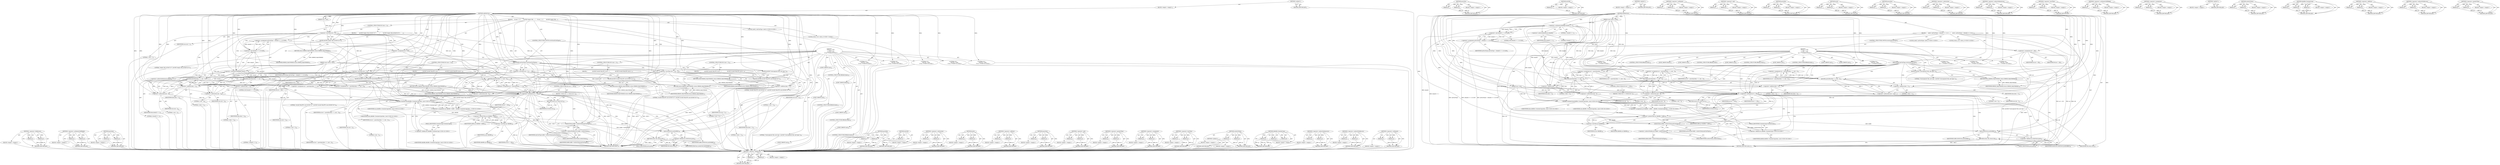 digraph "&lt;operator&gt;.notEquals" {
vulnerable_203 [label=<(METHOD,&lt;operator&gt;.fieldAccess)>];
vulnerable_204 [label=<(PARAM,p1)>];
vulnerable_205 [label=<(PARAM,p2)>];
vulnerable_206 [label=<(BLOCK,&lt;empty&gt;,&lt;empty&gt;)>];
vulnerable_207 [label=<(METHOD_RETURN,ANY)>];
vulnerable_153 [label=<(METHOD,parseVps)>];
vulnerable_154 [label=<(PARAM,p1)>];
vulnerable_155 [label=<(PARAM,p2)>];
vulnerable_156 [label=<(BLOCK,&lt;empty&gt;,&lt;empty&gt;)>];
vulnerable_157 [label=<(METHOD_RETURN,ANY)>];
vulnerable_178 [label=<(METHOD,ALOGE)>];
vulnerable_179 [label=<(PARAM,p1)>];
vulnerable_180 [label=<(BLOCK,&lt;empty&gt;,&lt;empty&gt;)>];
vulnerable_181 [label=<(METHOD_RETURN,ANY)>];
vulnerable_6 [label=<(METHOD,&lt;global&gt;)<SUB>1</SUB>>];
vulnerable_7 [label=<(BLOCK,&lt;empty&gt;,&lt;empty&gt;)<SUB>1</SUB>>];
vulnerable_8 [label=<(METHOD,addNalUnit)<SUB>1</SUB>>];
vulnerable_9 [label=<(PARAM,const uint8_t* data)<SUB>1</SUB>>];
vulnerable_10 [label=<(PARAM,size_t size)<SUB>1</SUB>>];
vulnerable_11 [label=<(BLOCK,{
     uint8_t nalUnitType = (data[0] &gt;&gt; 1) &amp; 0...,{
     uint8_t nalUnitType = (data[0] &gt;&gt; 1) &amp; 0...)<SUB>1</SUB>>];
vulnerable_12 [label="<(LOCAL,uint8_t nalUnitType: uint8_t)<SUB>2</SUB>>"];
vulnerable_13 [label=<(&lt;operator&gt;.assignment,nalUnitType = (data[0] &gt;&gt; 1) &amp; 0x3f)<SUB>2</SUB>>];
vulnerable_14 [label=<(IDENTIFIER,nalUnitType,nalUnitType = (data[0] &gt;&gt; 1) &amp; 0x3f)<SUB>2</SUB>>];
vulnerable_15 [label=<(&lt;operator&gt;.and,(data[0] &gt;&gt; 1) &amp; 0x3f)<SUB>2</SUB>>];
vulnerable_16 [label=<(&lt;operator&gt;.arithmeticShiftRight,data[0] &gt;&gt; 1)<SUB>2</SUB>>];
vulnerable_17 [label=<(&lt;operator&gt;.indirectIndexAccess,data[0])<SUB>2</SUB>>];
vulnerable_18 [label=<(IDENTIFIER,data,data[0] &gt;&gt; 1)<SUB>2</SUB>>];
vulnerable_19 [label=<(LITERAL,0,data[0] &gt;&gt; 1)<SUB>2</SUB>>];
vulnerable_20 [label=<(LITERAL,1,data[0] &gt;&gt; 1)<SUB>2</SUB>>];
vulnerable_21 [label=<(LITERAL,0x3f,(data[0] &gt;&gt; 1) &amp; 0x3f)<SUB>2</SUB>>];
vulnerable_22 [label="<(LOCAL,status_t err: status_t)<SUB>3</SUB>>"];
vulnerable_23 [label=<(&lt;operator&gt;.assignment,err = OK)<SUB>3</SUB>>];
vulnerable_24 [label=<(IDENTIFIER,err,err = OK)<SUB>3</SUB>>];
vulnerable_25 [label=<(IDENTIFIER,OK,err = OK)<SUB>3</SUB>>];
vulnerable_26 [label=<(CONTROL_STRUCTURE,SWITCH,switch(nalUnitType))<SUB>4</SUB>>];
vulnerable_27 [label=<(IDENTIFIER,nalUnitType,switch(nalUnitType))<SUB>4</SUB>>];
vulnerable_28 [label="<(BLOCK,{
         case 32:  // VPS
             err = ...,{
         case 32:  // VPS
             err = ...)<SUB>4</SUB>>"];
vulnerable_29 [label=<(JUMP_TARGET,case)<SUB>5</SUB>>];
vulnerable_30 [label="<(LITERAL,32,{
         case 32:  // VPS
             err = ...)<SUB>5</SUB>>"];
vulnerable_31 [label=<(&lt;operator&gt;.assignment,err = parseVps(data + 2, size - 2))<SUB>6</SUB>>];
vulnerable_32 [label=<(IDENTIFIER,err,err = parseVps(data + 2, size - 2))<SUB>6</SUB>>];
vulnerable_33 [label=<(parseVps,parseVps(data + 2, size - 2))<SUB>6</SUB>>];
vulnerable_34 [label=<(&lt;operator&gt;.addition,data + 2)<SUB>6</SUB>>];
vulnerable_35 [label=<(IDENTIFIER,data,data + 2)<SUB>6</SUB>>];
vulnerable_36 [label=<(LITERAL,2,data + 2)<SUB>6</SUB>>];
vulnerable_37 [label=<(&lt;operator&gt;.subtraction,size - 2)<SUB>6</SUB>>];
vulnerable_38 [label=<(IDENTIFIER,size,size - 2)<SUB>6</SUB>>];
vulnerable_39 [label=<(LITERAL,2,size - 2)<SUB>6</SUB>>];
vulnerable_40 [label=<(CONTROL_STRUCTURE,BREAK,break;)<SUB>7</SUB>>];
vulnerable_41 [label=<(JUMP_TARGET,case)<SUB>8</SUB>>];
vulnerable_42 [label="<(LITERAL,33,{
         case 32:  // VPS
             err = ...)<SUB>8</SUB>>"];
vulnerable_43 [label=<(&lt;operator&gt;.assignment,err = parseSps(data + 2, size - 2))<SUB>9</SUB>>];
vulnerable_44 [label=<(IDENTIFIER,err,err = parseSps(data + 2, size - 2))<SUB>9</SUB>>];
vulnerable_45 [label=<(parseSps,parseSps(data + 2, size - 2))<SUB>9</SUB>>];
vulnerable_46 [label=<(&lt;operator&gt;.addition,data + 2)<SUB>9</SUB>>];
vulnerable_47 [label=<(IDENTIFIER,data,data + 2)<SUB>9</SUB>>];
vulnerable_48 [label=<(LITERAL,2,data + 2)<SUB>9</SUB>>];
vulnerable_49 [label=<(&lt;operator&gt;.subtraction,size - 2)<SUB>9</SUB>>];
vulnerable_50 [label=<(IDENTIFIER,size,size - 2)<SUB>9</SUB>>];
vulnerable_51 [label=<(LITERAL,2,size - 2)<SUB>9</SUB>>];
vulnerable_52 [label=<(CONTROL_STRUCTURE,BREAK,break;)<SUB>10</SUB>>];
vulnerable_53 [label=<(JUMP_TARGET,case)<SUB>11</SUB>>];
vulnerable_54 [label="<(LITERAL,34,{
         case 32:  // VPS
             err = ...)<SUB>11</SUB>>"];
vulnerable_55 [label=<(&lt;operator&gt;.assignment,err = parsePps(data + 2, size - 2))<SUB>12</SUB>>];
vulnerable_56 [label=<(IDENTIFIER,err,err = parsePps(data + 2, size - 2))<SUB>12</SUB>>];
vulnerable_57 [label=<(parsePps,parsePps(data + 2, size - 2))<SUB>12</SUB>>];
vulnerable_58 [label=<(&lt;operator&gt;.addition,data + 2)<SUB>12</SUB>>];
vulnerable_59 [label=<(IDENTIFIER,data,data + 2)<SUB>12</SUB>>];
vulnerable_60 [label=<(LITERAL,2,data + 2)<SUB>12</SUB>>];
vulnerable_61 [label=<(&lt;operator&gt;.subtraction,size - 2)<SUB>12</SUB>>];
vulnerable_62 [label=<(IDENTIFIER,size,size - 2)<SUB>12</SUB>>];
vulnerable_63 [label=<(LITERAL,2,size - 2)<SUB>12</SUB>>];
vulnerable_64 [label=<(CONTROL_STRUCTURE,BREAK,break;)<SUB>13</SUB>>];
vulnerable_65 [label=<(JUMP_TARGET,case)<SUB>14</SUB>>];
vulnerable_66 [label="<(LITERAL,39,{
         case 32:  // VPS
             err = ...)<SUB>14</SUB>>"];
vulnerable_67 [label=<(JUMP_TARGET,case)<SUB>15</SUB>>];
vulnerable_68 [label="<(LITERAL,40,{
         case 32:  // VPS
             err = ...)<SUB>15</SUB>>"];
vulnerable_69 [label=<(CONTROL_STRUCTURE,BREAK,break;)<SUB>16</SUB>>];
vulnerable_70 [label=<(JUMP_TARGET,default)<SUB>17</SUB>>];
vulnerable_71 [label=<(ALOGE,ALOGE(&quot;Unrecognized NAL unit type.&quot;))<SUB>18</SUB>>];
vulnerable_72 [label=<(LITERAL,&quot;Unrecognized NAL unit type.&quot;,ALOGE(&quot;Unrecognized NAL unit type.&quot;))<SUB>18</SUB>>];
vulnerable_73 [label=<(RETURN,return ERROR_MALFORMED;,return ERROR_MALFORMED;)<SUB>19</SUB>>];
vulnerable_74 [label=<(IDENTIFIER,ERROR_MALFORMED,return ERROR_MALFORMED;)<SUB>19</SUB>>];
vulnerable_75 [label=<(CONTROL_STRUCTURE,IF,if (err != OK))<SUB>22</SUB>>];
vulnerable_76 [label=<(&lt;operator&gt;.notEquals,err != OK)<SUB>22</SUB>>];
vulnerable_77 [label=<(IDENTIFIER,err,err != OK)<SUB>22</SUB>>];
vulnerable_78 [label=<(IDENTIFIER,OK,err != OK)<SUB>22</SUB>>];
vulnerable_79 [label=<(BLOCK,{
 return err;
 },{
 return err;
 })<SUB>22</SUB>>];
vulnerable_80 [label=<(RETURN,return err;,return err;)<SUB>23</SUB>>];
vulnerable_81 [label=<(IDENTIFIER,err,return err;)<SUB>23</SUB>>];
vulnerable_82 [label="<(&lt;operator&gt;.assignment,sp&lt;ABuffer&gt; buffer = ABuffer::CreateAsCopy(data...)<SUB>26</SUB>>"];
vulnerable_83 [label=<(&lt;operator&gt;.greaterThan,sp&lt;ABuffer&gt; buffer)<SUB>26</SUB>>];
vulnerable_84 [label=<(&lt;operator&gt;.lessThan,sp&lt;ABuffer)<SUB>26</SUB>>];
vulnerable_85 [label=<(IDENTIFIER,sp,sp&lt;ABuffer)<SUB>26</SUB>>];
vulnerable_86 [label=<(IDENTIFIER,ABuffer,sp&lt;ABuffer)<SUB>26</SUB>>];
vulnerable_87 [label=<(IDENTIFIER,buffer,sp&lt;ABuffer&gt; buffer)<SUB>26</SUB>>];
vulnerable_88 [label="<(ABuffer.CreateAsCopy,ABuffer::CreateAsCopy(data, size))<SUB>26</SUB>>"];
vulnerable_89 [label="<(&lt;operator&gt;.fieldAccess,ABuffer::CreateAsCopy)<SUB>26</SUB>>"];
vulnerable_90 [label="<(IDENTIFIER,ABuffer,ABuffer::CreateAsCopy(data, size))<SUB>26</SUB>>"];
vulnerable_91 [label=<(FIELD_IDENTIFIER,CreateAsCopy,CreateAsCopy)<SUB>26</SUB>>];
vulnerable_92 [label="<(IDENTIFIER,data,ABuffer::CreateAsCopy(data, size))<SUB>26</SUB>>"];
vulnerable_93 [label="<(IDENTIFIER,size,ABuffer::CreateAsCopy(data, size))<SUB>26</SUB>>"];
vulnerable_94 [label=<(setInt32Data,buffer-&gt;setInt32Data(nalUnitType))<SUB>27</SUB>>];
vulnerable_95 [label=<(&lt;operator&gt;.indirectFieldAccess,buffer-&gt;setInt32Data)<SUB>27</SUB>>];
vulnerable_96 [label=<(IDENTIFIER,buffer,buffer-&gt;setInt32Data(nalUnitType))<SUB>27</SUB>>];
vulnerable_97 [label=<(FIELD_IDENTIFIER,setInt32Data,setInt32Data)<SUB>27</SUB>>];
vulnerable_98 [label=<(IDENTIFIER,nalUnitType,buffer-&gt;setInt32Data(nalUnitType))<SUB>27</SUB>>];
vulnerable_99 [label=<(push,mNalUnits.push(buffer))<SUB>28</SUB>>];
vulnerable_100 [label=<(&lt;operator&gt;.fieldAccess,mNalUnits.push)<SUB>28</SUB>>];
vulnerable_101 [label=<(IDENTIFIER,mNalUnits,mNalUnits.push(buffer))<SUB>28</SUB>>];
vulnerable_102 [label=<(FIELD_IDENTIFIER,push,push)<SUB>28</SUB>>];
vulnerable_103 [label=<(IDENTIFIER,buffer,mNalUnits.push(buffer))<SUB>28</SUB>>];
vulnerable_104 [label=<(RETURN,return OK;,return OK;)<SUB>29</SUB>>];
vulnerable_105 [label=<(IDENTIFIER,OK,return OK;)<SUB>29</SUB>>];
vulnerable_106 [label=<(METHOD_RETURN,status_t)<SUB>1</SUB>>];
vulnerable_108 [label=<(METHOD_RETURN,ANY)<SUB>1</SUB>>];
vulnerable_182 [label=<(METHOD,&lt;operator&gt;.notEquals)>];
vulnerable_183 [label=<(PARAM,p1)>];
vulnerable_184 [label=<(PARAM,p2)>];
vulnerable_185 [label=<(BLOCK,&lt;empty&gt;,&lt;empty&gt;)>];
vulnerable_186 [label=<(METHOD_RETURN,ANY)>];
vulnerable_138 [label=<(METHOD,&lt;operator&gt;.and)>];
vulnerable_139 [label=<(PARAM,p1)>];
vulnerable_140 [label=<(PARAM,p2)>];
vulnerable_141 [label=<(BLOCK,&lt;empty&gt;,&lt;empty&gt;)>];
vulnerable_142 [label=<(METHOD_RETURN,ANY)>];
vulnerable_173 [label=<(METHOD,parsePps)>];
vulnerable_174 [label=<(PARAM,p1)>];
vulnerable_175 [label=<(PARAM,p2)>];
vulnerable_176 [label=<(BLOCK,&lt;empty&gt;,&lt;empty&gt;)>];
vulnerable_177 [label=<(METHOD_RETURN,ANY)>];
vulnerable_218 [label=<(METHOD,push)>];
vulnerable_219 [label=<(PARAM,p1)>];
vulnerable_220 [label=<(PARAM,p2)>];
vulnerable_221 [label=<(BLOCK,&lt;empty&gt;,&lt;empty&gt;)>];
vulnerable_222 [label=<(METHOD_RETURN,ANY)>];
vulnerable_168 [label=<(METHOD,parseSps)>];
vulnerable_169 [label=<(PARAM,p1)>];
vulnerable_170 [label=<(PARAM,p2)>];
vulnerable_171 [label=<(BLOCK,&lt;empty&gt;,&lt;empty&gt;)>];
vulnerable_172 [label=<(METHOD_RETURN,ANY)>];
vulnerable_163 [label=<(METHOD,&lt;operator&gt;.subtraction)>];
vulnerable_164 [label=<(PARAM,p1)>];
vulnerable_165 [label=<(PARAM,p2)>];
vulnerable_166 [label=<(BLOCK,&lt;empty&gt;,&lt;empty&gt;)>];
vulnerable_167 [label=<(METHOD_RETURN,ANY)>];
vulnerable_148 [label=<(METHOD,&lt;operator&gt;.indirectIndexAccess)>];
vulnerable_149 [label=<(PARAM,p1)>];
vulnerable_150 [label=<(PARAM,p2)>];
vulnerable_151 [label=<(BLOCK,&lt;empty&gt;,&lt;empty&gt;)>];
vulnerable_152 [label=<(METHOD_RETURN,ANY)>];
vulnerable_192 [label=<(METHOD,&lt;operator&gt;.lessThan)>];
vulnerable_193 [label=<(PARAM,p1)>];
vulnerable_194 [label=<(PARAM,p2)>];
vulnerable_195 [label=<(BLOCK,&lt;empty&gt;,&lt;empty&gt;)>];
vulnerable_196 [label=<(METHOD_RETURN,ANY)>];
vulnerable_143 [label=<(METHOD,&lt;operator&gt;.arithmeticShiftRight)>];
vulnerable_144 [label=<(PARAM,p1)>];
vulnerable_145 [label=<(PARAM,p2)>];
vulnerable_146 [label=<(BLOCK,&lt;empty&gt;,&lt;empty&gt;)>];
vulnerable_147 [label=<(METHOD_RETURN,ANY)>];
vulnerable_133 [label=<(METHOD,&lt;operator&gt;.assignment)>];
vulnerable_134 [label=<(PARAM,p1)>];
vulnerable_135 [label=<(PARAM,p2)>];
vulnerable_136 [label=<(BLOCK,&lt;empty&gt;,&lt;empty&gt;)>];
vulnerable_137 [label=<(METHOD_RETURN,ANY)>];
vulnerable_127 [label=<(METHOD,&lt;global&gt;)<SUB>1</SUB>>];
vulnerable_128 [label=<(BLOCK,&lt;empty&gt;,&lt;empty&gt;)>];
vulnerable_129 [label=<(METHOD_RETURN,ANY)>];
vulnerable_208 [label=<(METHOD,setInt32Data)>];
vulnerable_209 [label=<(PARAM,p1)>];
vulnerable_210 [label=<(PARAM,p2)>];
vulnerable_211 [label=<(BLOCK,&lt;empty&gt;,&lt;empty&gt;)>];
vulnerable_212 [label=<(METHOD_RETURN,ANY)>];
vulnerable_197 [label=<(METHOD,ABuffer.CreateAsCopy)>];
vulnerable_198 [label=<(PARAM,p1)>];
vulnerable_199 [label=<(PARAM,p2)>];
vulnerable_200 [label=<(PARAM,p3)>];
vulnerable_201 [label=<(BLOCK,&lt;empty&gt;,&lt;empty&gt;)>];
vulnerable_202 [label=<(METHOD_RETURN,ANY)>];
vulnerable_158 [label=<(METHOD,&lt;operator&gt;.addition)>];
vulnerable_159 [label=<(PARAM,p1)>];
vulnerable_160 [label=<(PARAM,p2)>];
vulnerable_161 [label=<(BLOCK,&lt;empty&gt;,&lt;empty&gt;)>];
vulnerable_162 [label=<(METHOD_RETURN,ANY)>];
vulnerable_213 [label=<(METHOD,&lt;operator&gt;.indirectFieldAccess)>];
vulnerable_214 [label=<(PARAM,p1)>];
vulnerable_215 [label=<(PARAM,p2)>];
vulnerable_216 [label=<(BLOCK,&lt;empty&gt;,&lt;empty&gt;)>];
vulnerable_217 [label=<(METHOD_RETURN,ANY)>];
vulnerable_187 [label=<(METHOD,&lt;operator&gt;.greaterThan)>];
vulnerable_188 [label=<(PARAM,p1)>];
vulnerable_189 [label=<(PARAM,p2)>];
vulnerable_190 [label=<(BLOCK,&lt;empty&gt;,&lt;empty&gt;)>];
vulnerable_191 [label=<(METHOD_RETURN,ANY)>];
fixed_243 [label=<(METHOD,&lt;operator&gt;.fieldAccess)>];
fixed_244 [label=<(PARAM,p1)>];
fixed_245 [label=<(PARAM,p2)>];
fixed_246 [label=<(BLOCK,&lt;empty&gt;,&lt;empty&gt;)>];
fixed_247 [label=<(METHOD_RETURN,ANY)>];
fixed_192 [label=<(METHOD,&lt;operator&gt;.arithmeticShiftRight)>];
fixed_193 [label=<(PARAM,p1)>];
fixed_194 [label=<(PARAM,p2)>];
fixed_195 [label=<(BLOCK,&lt;empty&gt;,&lt;empty&gt;)>];
fixed_196 [label=<(METHOD_RETURN,ANY)>];
fixed_217 [label=<(METHOD,parseSps)>];
fixed_218 [label=<(PARAM,p1)>];
fixed_219 [label=<(PARAM,p2)>];
fixed_220 [label=<(BLOCK,&lt;empty&gt;,&lt;empty&gt;)>];
fixed_221 [label=<(METHOD_RETURN,ANY)>];
fixed_6 [label=<(METHOD,&lt;global&gt;)<SUB>1</SUB>>];
fixed_7 [label=<(BLOCK,&lt;empty&gt;,&lt;empty&gt;)<SUB>1</SUB>>];
fixed_8 [label=<(METHOD,addNalUnit)<SUB>1</SUB>>];
fixed_9 [label=<(PARAM,const uint8_t* data)<SUB>1</SUB>>];
fixed_10 [label=<(PARAM,size_t size)<SUB>1</SUB>>];
fixed_11 [label=<(BLOCK,{
    if (size &lt; 1) {
        ALOGE(&quot;empty NAL ...,{
    if (size &lt; 1) {
        ALOGE(&quot;empty NAL ...)<SUB>1</SUB>>];
fixed_12 [label=<(CONTROL_STRUCTURE,IF,if (size &lt; 1))<SUB>2</SUB>>];
fixed_13 [label=<(&lt;operator&gt;.lessThan,size &lt; 1)<SUB>2</SUB>>];
fixed_14 [label=<(IDENTIFIER,size,size &lt; 1)<SUB>2</SUB>>];
fixed_15 [label=<(LITERAL,1,size &lt; 1)<SUB>2</SUB>>];
fixed_16 [label=<(BLOCK,{
        ALOGE(&quot;empty NAL b/35467107&quot;);
      ...,{
        ALOGE(&quot;empty NAL b/35467107&quot;);
      ...)<SUB>2</SUB>>];
fixed_17 [label=<(ALOGE,ALOGE(&quot;empty NAL b/35467107&quot;))<SUB>3</SUB>>];
fixed_18 [label=<(LITERAL,&quot;empty NAL b/35467107&quot;,ALOGE(&quot;empty NAL b/35467107&quot;))<SUB>3</SUB>>];
fixed_19 [label=<(RETURN,return ERROR_MALFORMED;,return ERROR_MALFORMED;)<SUB>4</SUB>>];
fixed_20 [label=<(IDENTIFIER,ERROR_MALFORMED,return ERROR_MALFORMED;)<SUB>4</SUB>>];
fixed_21 [label="<(LOCAL,uint8_t nalUnitType: uint8_t)<SUB>6</SUB>>"];
fixed_22 [label=<(&lt;operator&gt;.assignment,nalUnitType = (data[0] &gt;&gt; 1) &amp; 0x3f)<SUB>6</SUB>>];
fixed_23 [label=<(IDENTIFIER,nalUnitType,nalUnitType = (data[0] &gt;&gt; 1) &amp; 0x3f)<SUB>6</SUB>>];
fixed_24 [label=<(&lt;operator&gt;.and,(data[0] &gt;&gt; 1) &amp; 0x3f)<SUB>6</SUB>>];
fixed_25 [label=<(&lt;operator&gt;.arithmeticShiftRight,data[0] &gt;&gt; 1)<SUB>6</SUB>>];
fixed_26 [label=<(&lt;operator&gt;.indirectIndexAccess,data[0])<SUB>6</SUB>>];
fixed_27 [label=<(IDENTIFIER,data,data[0] &gt;&gt; 1)<SUB>6</SUB>>];
fixed_28 [label=<(LITERAL,0,data[0] &gt;&gt; 1)<SUB>6</SUB>>];
fixed_29 [label=<(LITERAL,1,data[0] &gt;&gt; 1)<SUB>6</SUB>>];
fixed_30 [label=<(LITERAL,0x3f,(data[0] &gt;&gt; 1) &amp; 0x3f)<SUB>6</SUB>>];
fixed_31 [label="<(LOCAL,status_t err: status_t)<SUB>7</SUB>>"];
fixed_32 [label=<(&lt;operator&gt;.assignment,err = OK)<SUB>7</SUB>>];
fixed_33 [label=<(IDENTIFIER,err,err = OK)<SUB>7</SUB>>];
fixed_34 [label=<(IDENTIFIER,OK,err = OK)<SUB>7</SUB>>];
fixed_35 [label=<(CONTROL_STRUCTURE,SWITCH,switch(nalUnitType))<SUB>8</SUB>>];
fixed_36 [label=<(IDENTIFIER,nalUnitType,switch(nalUnitType))<SUB>8</SUB>>];
fixed_37 [label="<(BLOCK,{
         case 32:  // VPS
            if (siz...,{
         case 32:  // VPS
            if (siz...)<SUB>8</SUB>>"];
fixed_38 [label=<(JUMP_TARGET,case)<SUB>9</SUB>>];
fixed_39 [label="<(LITERAL,32,{
         case 32:  // VPS
            if (siz...)<SUB>9</SUB>>"];
fixed_40 [label=<(CONTROL_STRUCTURE,IF,if (size &lt; 2))<SUB>10</SUB>>];
fixed_41 [label=<(&lt;operator&gt;.lessThan,size &lt; 2)<SUB>10</SUB>>];
fixed_42 [label=<(IDENTIFIER,size,size &lt; 2)<SUB>10</SUB>>];
fixed_43 [label=<(LITERAL,2,size &lt; 2)<SUB>10</SUB>>];
fixed_44 [label=<(BLOCK,{
                ALOGE(&quot;invalid NAL/VPS size b...,{
                ALOGE(&quot;invalid NAL/VPS size b...)<SUB>10</SUB>>];
fixed_45 [label=<(ALOGE,ALOGE(&quot;invalid NAL/VPS size b/35467107&quot;))<SUB>11</SUB>>];
fixed_46 [label=<(LITERAL,&quot;invalid NAL/VPS size b/35467107&quot;,ALOGE(&quot;invalid NAL/VPS size b/35467107&quot;))<SUB>11</SUB>>];
fixed_47 [label=<(RETURN,return ERROR_MALFORMED;,return ERROR_MALFORMED;)<SUB>12</SUB>>];
fixed_48 [label=<(IDENTIFIER,ERROR_MALFORMED,return ERROR_MALFORMED;)<SUB>12</SUB>>];
fixed_49 [label=<(&lt;operator&gt;.assignment,err = parseVps(data + 2, size - 2))<SUB>14</SUB>>];
fixed_50 [label=<(IDENTIFIER,err,err = parseVps(data + 2, size - 2))<SUB>14</SUB>>];
fixed_51 [label=<(parseVps,parseVps(data + 2, size - 2))<SUB>14</SUB>>];
fixed_52 [label=<(&lt;operator&gt;.addition,data + 2)<SUB>14</SUB>>];
fixed_53 [label=<(IDENTIFIER,data,data + 2)<SUB>14</SUB>>];
fixed_54 [label=<(LITERAL,2,data + 2)<SUB>14</SUB>>];
fixed_55 [label=<(&lt;operator&gt;.subtraction,size - 2)<SUB>14</SUB>>];
fixed_56 [label=<(IDENTIFIER,size,size - 2)<SUB>14</SUB>>];
fixed_57 [label=<(LITERAL,2,size - 2)<SUB>14</SUB>>];
fixed_58 [label=<(CONTROL_STRUCTURE,BREAK,break;)<SUB>15</SUB>>];
fixed_59 [label=<(JUMP_TARGET,case)<SUB>16</SUB>>];
fixed_60 [label="<(LITERAL,33,{
         case 32:  // VPS
            if (siz...)<SUB>16</SUB>>"];
fixed_61 [label=<(CONTROL_STRUCTURE,IF,if (size &lt; 2))<SUB>17</SUB>>];
fixed_62 [label=<(&lt;operator&gt;.lessThan,size &lt; 2)<SUB>17</SUB>>];
fixed_63 [label=<(IDENTIFIER,size,size &lt; 2)<SUB>17</SUB>>];
fixed_64 [label=<(LITERAL,2,size &lt; 2)<SUB>17</SUB>>];
fixed_65 [label=<(BLOCK,{
                ALOGE(&quot;invalid NAL/SPS size b...,{
                ALOGE(&quot;invalid NAL/SPS size b...)<SUB>17</SUB>>];
fixed_66 [label=<(ALOGE,ALOGE(&quot;invalid NAL/SPS size b/35467107&quot;))<SUB>18</SUB>>];
fixed_67 [label=<(LITERAL,&quot;invalid NAL/SPS size b/35467107&quot;,ALOGE(&quot;invalid NAL/SPS size b/35467107&quot;))<SUB>18</SUB>>];
fixed_68 [label=<(RETURN,return ERROR_MALFORMED;,return ERROR_MALFORMED;)<SUB>19</SUB>>];
fixed_69 [label=<(IDENTIFIER,ERROR_MALFORMED,return ERROR_MALFORMED;)<SUB>19</SUB>>];
fixed_70 [label=<(&lt;operator&gt;.assignment,err = parseSps(data + 2, size - 2))<SUB>21</SUB>>];
fixed_71 [label=<(IDENTIFIER,err,err = parseSps(data + 2, size - 2))<SUB>21</SUB>>];
fixed_72 [label=<(parseSps,parseSps(data + 2, size - 2))<SUB>21</SUB>>];
fixed_73 [label=<(&lt;operator&gt;.addition,data + 2)<SUB>21</SUB>>];
fixed_74 [label=<(IDENTIFIER,data,data + 2)<SUB>21</SUB>>];
fixed_75 [label=<(LITERAL,2,data + 2)<SUB>21</SUB>>];
fixed_76 [label=<(&lt;operator&gt;.subtraction,size - 2)<SUB>21</SUB>>];
fixed_77 [label=<(IDENTIFIER,size,size - 2)<SUB>21</SUB>>];
fixed_78 [label=<(LITERAL,2,size - 2)<SUB>21</SUB>>];
fixed_79 [label=<(CONTROL_STRUCTURE,BREAK,break;)<SUB>22</SUB>>];
fixed_80 [label=<(JUMP_TARGET,case)<SUB>23</SUB>>];
fixed_81 [label="<(LITERAL,34,{
         case 32:  // VPS
            if (siz...)<SUB>23</SUB>>"];
fixed_82 [label=<(CONTROL_STRUCTURE,IF,if (size &lt; 2))<SUB>24</SUB>>];
fixed_83 [label=<(&lt;operator&gt;.lessThan,size &lt; 2)<SUB>24</SUB>>];
fixed_84 [label=<(IDENTIFIER,size,size &lt; 2)<SUB>24</SUB>>];
fixed_85 [label=<(LITERAL,2,size &lt; 2)<SUB>24</SUB>>];
fixed_86 [label=<(BLOCK,{
                ALOGE(&quot;invalid NAL/PPS size b...,{
                ALOGE(&quot;invalid NAL/PPS size b...)<SUB>24</SUB>>];
fixed_87 [label=<(ALOGE,ALOGE(&quot;invalid NAL/PPS size b/35467107&quot;))<SUB>25</SUB>>];
fixed_88 [label=<(LITERAL,&quot;invalid NAL/PPS size b/35467107&quot;,ALOGE(&quot;invalid NAL/PPS size b/35467107&quot;))<SUB>25</SUB>>];
fixed_89 [label=<(RETURN,return ERROR_MALFORMED;,return ERROR_MALFORMED;)<SUB>26</SUB>>];
fixed_90 [label=<(IDENTIFIER,ERROR_MALFORMED,return ERROR_MALFORMED;)<SUB>26</SUB>>];
fixed_91 [label=<(&lt;operator&gt;.assignment,err = parsePps(data + 2, size - 2))<SUB>28</SUB>>];
fixed_92 [label=<(IDENTIFIER,err,err = parsePps(data + 2, size - 2))<SUB>28</SUB>>];
fixed_93 [label=<(parsePps,parsePps(data + 2, size - 2))<SUB>28</SUB>>];
fixed_94 [label=<(&lt;operator&gt;.addition,data + 2)<SUB>28</SUB>>];
fixed_95 [label=<(IDENTIFIER,data,data + 2)<SUB>28</SUB>>];
fixed_96 [label=<(LITERAL,2,data + 2)<SUB>28</SUB>>];
fixed_97 [label=<(&lt;operator&gt;.subtraction,size - 2)<SUB>28</SUB>>];
fixed_98 [label=<(IDENTIFIER,size,size - 2)<SUB>28</SUB>>];
fixed_99 [label=<(LITERAL,2,size - 2)<SUB>28</SUB>>];
fixed_100 [label=<(CONTROL_STRUCTURE,BREAK,break;)<SUB>29</SUB>>];
fixed_101 [label=<(JUMP_TARGET,case)<SUB>30</SUB>>];
fixed_102 [label="<(LITERAL,39,{
         case 32:  // VPS
            if (siz...)<SUB>30</SUB>>"];
fixed_103 [label=<(JUMP_TARGET,case)<SUB>31</SUB>>];
fixed_104 [label="<(LITERAL,40,{
         case 32:  // VPS
            if (siz...)<SUB>31</SUB>>"];
fixed_105 [label=<(CONTROL_STRUCTURE,BREAK,break;)<SUB>32</SUB>>];
fixed_106 [label=<(JUMP_TARGET,default)<SUB>33</SUB>>];
fixed_107 [label=<(ALOGE,ALOGE(&quot;Unrecognized NAL unit type.&quot;))<SUB>34</SUB>>];
fixed_108 [label=<(LITERAL,&quot;Unrecognized NAL unit type.&quot;,ALOGE(&quot;Unrecognized NAL unit type.&quot;))<SUB>34</SUB>>];
fixed_109 [label=<(RETURN,return ERROR_MALFORMED;,return ERROR_MALFORMED;)<SUB>35</SUB>>];
fixed_110 [label=<(IDENTIFIER,ERROR_MALFORMED,return ERROR_MALFORMED;)<SUB>35</SUB>>];
fixed_111 [label=<(CONTROL_STRUCTURE,IF,if (err != OK))<SUB>38</SUB>>];
fixed_112 [label=<(&lt;operator&gt;.notEquals,err != OK)<SUB>38</SUB>>];
fixed_113 [label=<(IDENTIFIER,err,err != OK)<SUB>38</SUB>>];
fixed_114 [label=<(IDENTIFIER,OK,err != OK)<SUB>38</SUB>>];
fixed_115 [label=<(BLOCK,{
 return err;
 },{
 return err;
 })<SUB>38</SUB>>];
fixed_116 [label=<(RETURN,return err;,return err;)<SUB>39</SUB>>];
fixed_117 [label=<(IDENTIFIER,err,return err;)<SUB>39</SUB>>];
fixed_118 [label="<(&lt;operator&gt;.assignment,sp&lt;ABuffer&gt; buffer = ABuffer::CreateAsCopy(data...)<SUB>42</SUB>>"];
fixed_119 [label=<(&lt;operator&gt;.greaterThan,sp&lt;ABuffer&gt; buffer)<SUB>42</SUB>>];
fixed_120 [label=<(&lt;operator&gt;.lessThan,sp&lt;ABuffer)<SUB>42</SUB>>];
fixed_121 [label=<(IDENTIFIER,sp,sp&lt;ABuffer)<SUB>42</SUB>>];
fixed_122 [label=<(IDENTIFIER,ABuffer,sp&lt;ABuffer)<SUB>42</SUB>>];
fixed_123 [label=<(IDENTIFIER,buffer,sp&lt;ABuffer&gt; buffer)<SUB>42</SUB>>];
fixed_124 [label="<(ABuffer.CreateAsCopy,ABuffer::CreateAsCopy(data, size))<SUB>42</SUB>>"];
fixed_125 [label="<(&lt;operator&gt;.fieldAccess,ABuffer::CreateAsCopy)<SUB>42</SUB>>"];
fixed_126 [label="<(IDENTIFIER,ABuffer,ABuffer::CreateAsCopy(data, size))<SUB>42</SUB>>"];
fixed_127 [label=<(FIELD_IDENTIFIER,CreateAsCopy,CreateAsCopy)<SUB>42</SUB>>];
fixed_128 [label="<(IDENTIFIER,data,ABuffer::CreateAsCopy(data, size))<SUB>42</SUB>>"];
fixed_129 [label="<(IDENTIFIER,size,ABuffer::CreateAsCopy(data, size))<SUB>42</SUB>>"];
fixed_130 [label=<(setInt32Data,buffer-&gt;setInt32Data(nalUnitType))<SUB>43</SUB>>];
fixed_131 [label=<(&lt;operator&gt;.indirectFieldAccess,buffer-&gt;setInt32Data)<SUB>43</SUB>>];
fixed_132 [label=<(IDENTIFIER,buffer,buffer-&gt;setInt32Data(nalUnitType))<SUB>43</SUB>>];
fixed_133 [label=<(FIELD_IDENTIFIER,setInt32Data,setInt32Data)<SUB>43</SUB>>];
fixed_134 [label=<(IDENTIFIER,nalUnitType,buffer-&gt;setInt32Data(nalUnitType))<SUB>43</SUB>>];
fixed_135 [label=<(push,mNalUnits.push(buffer))<SUB>44</SUB>>];
fixed_136 [label=<(&lt;operator&gt;.fieldAccess,mNalUnits.push)<SUB>44</SUB>>];
fixed_137 [label=<(IDENTIFIER,mNalUnits,mNalUnits.push(buffer))<SUB>44</SUB>>];
fixed_138 [label=<(FIELD_IDENTIFIER,push,push)<SUB>44</SUB>>];
fixed_139 [label=<(IDENTIFIER,buffer,mNalUnits.push(buffer))<SUB>44</SUB>>];
fixed_140 [label=<(RETURN,return OK;,return OK;)<SUB>45</SUB>>];
fixed_141 [label=<(IDENTIFIER,OK,return OK;)<SUB>45</SUB>>];
fixed_142 [label=<(METHOD_RETURN,status_t)<SUB>1</SUB>>];
fixed_144 [label=<(METHOD_RETURN,ANY)<SUB>1</SUB>>];
fixed_222 [label=<(METHOD,parsePps)>];
fixed_223 [label=<(PARAM,p1)>];
fixed_224 [label=<(PARAM,p2)>];
fixed_225 [label=<(BLOCK,&lt;empty&gt;,&lt;empty&gt;)>];
fixed_226 [label=<(METHOD_RETURN,ANY)>];
fixed_178 [label=<(METHOD,ALOGE)>];
fixed_179 [label=<(PARAM,p1)>];
fixed_180 [label=<(BLOCK,&lt;empty&gt;,&lt;empty&gt;)>];
fixed_181 [label=<(METHOD_RETURN,ANY)>];
fixed_212 [label=<(METHOD,&lt;operator&gt;.subtraction)>];
fixed_213 [label=<(PARAM,p1)>];
fixed_214 [label=<(PARAM,p2)>];
fixed_215 [label=<(BLOCK,&lt;empty&gt;,&lt;empty&gt;)>];
fixed_216 [label=<(METHOD_RETURN,ANY)>];
fixed_258 [label=<(METHOD,push)>];
fixed_259 [label=<(PARAM,p1)>];
fixed_260 [label=<(PARAM,p2)>];
fixed_261 [label=<(BLOCK,&lt;empty&gt;,&lt;empty&gt;)>];
fixed_262 [label=<(METHOD_RETURN,ANY)>];
fixed_207 [label=<(METHOD,&lt;operator&gt;.addition)>];
fixed_208 [label=<(PARAM,p1)>];
fixed_209 [label=<(PARAM,p2)>];
fixed_210 [label=<(BLOCK,&lt;empty&gt;,&lt;empty&gt;)>];
fixed_211 [label=<(METHOD_RETURN,ANY)>];
fixed_202 [label=<(METHOD,parseVps)>];
fixed_203 [label=<(PARAM,p1)>];
fixed_204 [label=<(PARAM,p2)>];
fixed_205 [label=<(BLOCK,&lt;empty&gt;,&lt;empty&gt;)>];
fixed_206 [label=<(METHOD_RETURN,ANY)>];
fixed_187 [label=<(METHOD,&lt;operator&gt;.and)>];
fixed_188 [label=<(PARAM,p1)>];
fixed_189 [label=<(PARAM,p2)>];
fixed_190 [label=<(BLOCK,&lt;empty&gt;,&lt;empty&gt;)>];
fixed_191 [label=<(METHOD_RETURN,ANY)>];
fixed_232 [label=<(METHOD,&lt;operator&gt;.greaterThan)>];
fixed_233 [label=<(PARAM,p1)>];
fixed_234 [label=<(PARAM,p2)>];
fixed_235 [label=<(BLOCK,&lt;empty&gt;,&lt;empty&gt;)>];
fixed_236 [label=<(METHOD_RETURN,ANY)>];
fixed_182 [label=<(METHOD,&lt;operator&gt;.assignment)>];
fixed_183 [label=<(PARAM,p1)>];
fixed_184 [label=<(PARAM,p2)>];
fixed_185 [label=<(BLOCK,&lt;empty&gt;,&lt;empty&gt;)>];
fixed_186 [label=<(METHOD_RETURN,ANY)>];
fixed_173 [label=<(METHOD,&lt;operator&gt;.lessThan)>];
fixed_174 [label=<(PARAM,p1)>];
fixed_175 [label=<(PARAM,p2)>];
fixed_176 [label=<(BLOCK,&lt;empty&gt;,&lt;empty&gt;)>];
fixed_177 [label=<(METHOD_RETURN,ANY)>];
fixed_167 [label=<(METHOD,&lt;global&gt;)<SUB>1</SUB>>];
fixed_168 [label=<(BLOCK,&lt;empty&gt;,&lt;empty&gt;)>];
fixed_169 [label=<(METHOD_RETURN,ANY)>];
fixed_248 [label=<(METHOD,setInt32Data)>];
fixed_249 [label=<(PARAM,p1)>];
fixed_250 [label=<(PARAM,p2)>];
fixed_251 [label=<(BLOCK,&lt;empty&gt;,&lt;empty&gt;)>];
fixed_252 [label=<(METHOD_RETURN,ANY)>];
fixed_237 [label=<(METHOD,ABuffer.CreateAsCopy)>];
fixed_238 [label=<(PARAM,p1)>];
fixed_239 [label=<(PARAM,p2)>];
fixed_240 [label=<(PARAM,p3)>];
fixed_241 [label=<(BLOCK,&lt;empty&gt;,&lt;empty&gt;)>];
fixed_242 [label=<(METHOD_RETURN,ANY)>];
fixed_197 [label=<(METHOD,&lt;operator&gt;.indirectIndexAccess)>];
fixed_198 [label=<(PARAM,p1)>];
fixed_199 [label=<(PARAM,p2)>];
fixed_200 [label=<(BLOCK,&lt;empty&gt;,&lt;empty&gt;)>];
fixed_201 [label=<(METHOD_RETURN,ANY)>];
fixed_253 [label=<(METHOD,&lt;operator&gt;.indirectFieldAccess)>];
fixed_254 [label=<(PARAM,p1)>];
fixed_255 [label=<(PARAM,p2)>];
fixed_256 [label=<(BLOCK,&lt;empty&gt;,&lt;empty&gt;)>];
fixed_257 [label=<(METHOD_RETURN,ANY)>];
fixed_227 [label=<(METHOD,&lt;operator&gt;.notEquals)>];
fixed_228 [label=<(PARAM,p1)>];
fixed_229 [label=<(PARAM,p2)>];
fixed_230 [label=<(BLOCK,&lt;empty&gt;,&lt;empty&gt;)>];
fixed_231 [label=<(METHOD_RETURN,ANY)>];
vulnerable_203 -> vulnerable_204  [key=0, label="AST: "];
vulnerable_203 -> vulnerable_204  [key=1, label="DDG: "];
vulnerable_203 -> vulnerable_206  [key=0, label="AST: "];
vulnerable_203 -> vulnerable_205  [key=0, label="AST: "];
vulnerable_203 -> vulnerable_205  [key=1, label="DDG: "];
vulnerable_203 -> vulnerable_207  [key=0, label="AST: "];
vulnerable_203 -> vulnerable_207  [key=1, label="CFG: "];
vulnerable_204 -> vulnerable_207  [key=0, label="DDG: p1"];
vulnerable_205 -> vulnerable_207  [key=0, label="DDG: p2"];
vulnerable_153 -> vulnerable_154  [key=0, label="AST: "];
vulnerable_153 -> vulnerable_154  [key=1, label="DDG: "];
vulnerable_153 -> vulnerable_156  [key=0, label="AST: "];
vulnerable_153 -> vulnerable_155  [key=0, label="AST: "];
vulnerable_153 -> vulnerable_155  [key=1, label="DDG: "];
vulnerable_153 -> vulnerable_157  [key=0, label="AST: "];
vulnerable_153 -> vulnerable_157  [key=1, label="CFG: "];
vulnerable_154 -> vulnerable_157  [key=0, label="DDG: p1"];
vulnerable_155 -> vulnerable_157  [key=0, label="DDG: p2"];
vulnerable_178 -> vulnerable_179  [key=0, label="AST: "];
vulnerable_178 -> vulnerable_179  [key=1, label="DDG: "];
vulnerable_178 -> vulnerable_180  [key=0, label="AST: "];
vulnerable_178 -> vulnerable_181  [key=0, label="AST: "];
vulnerable_178 -> vulnerable_181  [key=1, label="CFG: "];
vulnerable_179 -> vulnerable_181  [key=0, label="DDG: p1"];
vulnerable_6 -> vulnerable_7  [key=0, label="AST: "];
vulnerable_6 -> vulnerable_108  [key=0, label="AST: "];
vulnerable_6 -> vulnerable_108  [key=1, label="CFG: "];
vulnerable_7 -> vulnerable_8  [key=0, label="AST: "];
vulnerable_8 -> vulnerable_9  [key=0, label="AST: "];
vulnerable_8 -> vulnerable_9  [key=1, label="DDG: "];
vulnerable_8 -> vulnerable_10  [key=0, label="AST: "];
vulnerable_8 -> vulnerable_10  [key=1, label="DDG: "];
vulnerable_8 -> vulnerable_11  [key=0, label="AST: "];
vulnerable_8 -> vulnerable_106  [key=0, label="AST: "];
vulnerable_8 -> vulnerable_17  [key=0, label="CFG: "];
vulnerable_8 -> vulnerable_23  [key=0, label="DDG: "];
vulnerable_8 -> vulnerable_27  [key=0, label="DDG: "];
vulnerable_8 -> vulnerable_94  [key=0, label="DDG: "];
vulnerable_8 -> vulnerable_99  [key=0, label="DDG: "];
vulnerable_8 -> vulnerable_105  [key=0, label="DDG: "];
vulnerable_8 -> vulnerable_15  [key=0, label="DDG: "];
vulnerable_8 -> vulnerable_30  [key=0, label="DDG: "];
vulnerable_8 -> vulnerable_42  [key=0, label="DDG: "];
vulnerable_8 -> vulnerable_54  [key=0, label="DDG: "];
vulnerable_8 -> vulnerable_66  [key=0, label="DDG: "];
vulnerable_8 -> vulnerable_68  [key=0, label="DDG: "];
vulnerable_8 -> vulnerable_73  [key=0, label="DDG: "];
vulnerable_8 -> vulnerable_76  [key=0, label="DDG: "];
vulnerable_8 -> vulnerable_83  [key=0, label="DDG: "];
vulnerable_8 -> vulnerable_88  [key=0, label="DDG: "];
vulnerable_8 -> vulnerable_16  [key=0, label="DDG: "];
vulnerable_8 -> vulnerable_71  [key=0, label="DDG: "];
vulnerable_8 -> vulnerable_74  [key=0, label="DDG: "];
vulnerable_8 -> vulnerable_81  [key=0, label="DDG: "];
vulnerable_8 -> vulnerable_84  [key=0, label="DDG: "];
vulnerable_8 -> vulnerable_33  [key=0, label="DDG: "];
vulnerable_8 -> vulnerable_45  [key=0, label="DDG: "];
vulnerable_8 -> vulnerable_57  [key=0, label="DDG: "];
vulnerable_8 -> vulnerable_34  [key=0, label="DDG: "];
vulnerable_8 -> vulnerable_37  [key=0, label="DDG: "];
vulnerable_8 -> vulnerable_46  [key=0, label="DDG: "];
vulnerable_8 -> vulnerable_49  [key=0, label="DDG: "];
vulnerable_8 -> vulnerable_58  [key=0, label="DDG: "];
vulnerable_8 -> vulnerable_61  [key=0, label="DDG: "];
vulnerable_9 -> vulnerable_106  [key=0, label="DDG: data"];
vulnerable_9 -> vulnerable_88  [key=0, label="DDG: data"];
vulnerable_9 -> vulnerable_16  [key=0, label="DDG: data"];
vulnerable_9 -> vulnerable_33  [key=0, label="DDG: data"];
vulnerable_9 -> vulnerable_45  [key=0, label="DDG: data"];
vulnerable_9 -> vulnerable_57  [key=0, label="DDG: data"];
vulnerable_9 -> vulnerable_34  [key=0, label="DDG: data"];
vulnerable_9 -> vulnerable_46  [key=0, label="DDG: data"];
vulnerable_9 -> vulnerable_58  [key=0, label="DDG: data"];
vulnerable_10 -> vulnerable_106  [key=0, label="DDG: size"];
vulnerable_10 -> vulnerable_88  [key=0, label="DDG: size"];
vulnerable_10 -> vulnerable_37  [key=0, label="DDG: size"];
vulnerable_10 -> vulnerable_49  [key=0, label="DDG: size"];
vulnerable_10 -> vulnerable_61  [key=0, label="DDG: size"];
vulnerable_11 -> vulnerable_12  [key=0, label="AST: "];
vulnerable_11 -> vulnerable_13  [key=0, label="AST: "];
vulnerable_11 -> vulnerable_22  [key=0, label="AST: "];
vulnerable_11 -> vulnerable_23  [key=0, label="AST: "];
vulnerable_11 -> vulnerable_26  [key=0, label="AST: "];
vulnerable_11 -> vulnerable_75  [key=0, label="AST: "];
vulnerable_11 -> vulnerable_82  [key=0, label="AST: "];
vulnerable_11 -> vulnerable_94  [key=0, label="AST: "];
vulnerable_11 -> vulnerable_99  [key=0, label="AST: "];
vulnerable_11 -> vulnerable_104  [key=0, label="AST: "];
vulnerable_13 -> vulnerable_14  [key=0, label="AST: "];
vulnerable_13 -> vulnerable_15  [key=0, label="AST: "];
vulnerable_13 -> vulnerable_23  [key=0, label="CFG: "];
vulnerable_13 -> vulnerable_106  [key=0, label="DDG: nalUnitType"];
vulnerable_13 -> vulnerable_106  [key=1, label="DDG: (data[0] &gt;&gt; 1) &amp; 0x3f"];
vulnerable_13 -> vulnerable_106  [key=2, label="DDG: nalUnitType = (data[0] &gt;&gt; 1) &amp; 0x3f"];
vulnerable_13 -> vulnerable_94  [key=0, label="DDG: nalUnitType"];
vulnerable_15 -> vulnerable_16  [key=0, label="AST: "];
vulnerable_15 -> vulnerable_21  [key=0, label="AST: "];
vulnerable_15 -> vulnerable_13  [key=0, label="CFG: "];
vulnerable_15 -> vulnerable_13  [key=1, label="DDG: data[0] &gt;&gt; 1"];
vulnerable_15 -> vulnerable_13  [key=2, label="DDG: 0x3f"];
vulnerable_15 -> vulnerable_106  [key=0, label="DDG: data[0] &gt;&gt; 1"];
vulnerable_16 -> vulnerable_17  [key=0, label="AST: "];
vulnerable_16 -> vulnerable_20  [key=0, label="AST: "];
vulnerable_16 -> vulnerable_15  [key=0, label="CFG: "];
vulnerable_16 -> vulnerable_15  [key=1, label="DDG: data[0]"];
vulnerable_16 -> vulnerable_15  [key=2, label="DDG: 1"];
vulnerable_16 -> vulnerable_106  [key=0, label="DDG: data[0]"];
vulnerable_16 -> vulnerable_88  [key=0, label="DDG: data[0]"];
vulnerable_16 -> vulnerable_33  [key=0, label="DDG: data[0]"];
vulnerable_16 -> vulnerable_45  [key=0, label="DDG: data[0]"];
vulnerable_16 -> vulnerable_57  [key=0, label="DDG: data[0]"];
vulnerable_16 -> vulnerable_34  [key=0, label="DDG: data[0]"];
vulnerable_16 -> vulnerable_46  [key=0, label="DDG: data[0]"];
vulnerable_16 -> vulnerable_58  [key=0, label="DDG: data[0]"];
vulnerable_17 -> vulnerable_18  [key=0, label="AST: "];
vulnerable_17 -> vulnerable_19  [key=0, label="AST: "];
vulnerable_17 -> vulnerable_16  [key=0, label="CFG: "];
vulnerable_23 -> vulnerable_24  [key=0, label="AST: "];
vulnerable_23 -> vulnerable_25  [key=0, label="AST: "];
vulnerable_23 -> vulnerable_27  [key=0, label="CFG: "];
vulnerable_23 -> vulnerable_106  [key=0, label="DDG: err"];
vulnerable_23 -> vulnerable_106  [key=1, label="DDG: OK"];
vulnerable_23 -> vulnerable_106  [key=2, label="DDG: err = OK"];
vulnerable_23 -> vulnerable_76  [key=0, label="DDG: err"];
vulnerable_26 -> vulnerable_27  [key=0, label="AST: "];
vulnerable_26 -> vulnerable_28  [key=0, label="AST: "];
vulnerable_27 -> vulnerable_34  [key=0, label="CFG: "];
vulnerable_27 -> vulnerable_34  [key=1, label="CDG: "];
vulnerable_27 -> vulnerable_46  [key=0, label="CFG: "];
vulnerable_27 -> vulnerable_46  [key=1, label="CDG: "];
vulnerable_27 -> vulnerable_58  [key=0, label="CFG: "];
vulnerable_27 -> vulnerable_58  [key=1, label="CDG: "];
vulnerable_27 -> vulnerable_76  [key=0, label="CFG: "];
vulnerable_27 -> vulnerable_76  [key=1, label="CDG: "];
vulnerable_27 -> vulnerable_71  [key=0, label="CFG: "];
vulnerable_27 -> vulnerable_71  [key=1, label="CDG: "];
vulnerable_27 -> vulnerable_49  [key=0, label="CDG: "];
vulnerable_27 -> vulnerable_73  [key=0, label="CDG: "];
vulnerable_27 -> vulnerable_57  [key=0, label="CDG: "];
vulnerable_27 -> vulnerable_37  [key=0, label="CDG: "];
vulnerable_27 -> vulnerable_45  [key=0, label="CDG: "];
vulnerable_27 -> vulnerable_43  [key=0, label="CDG: "];
vulnerable_27 -> vulnerable_33  [key=0, label="CDG: "];
vulnerable_27 -> vulnerable_61  [key=0, label="CDG: "];
vulnerable_27 -> vulnerable_55  [key=0, label="CDG: "];
vulnerable_27 -> vulnerable_31  [key=0, label="CDG: "];
vulnerable_28 -> vulnerable_29  [key=0, label="AST: "];
vulnerable_28 -> vulnerable_30  [key=0, label="AST: "];
vulnerable_28 -> vulnerable_31  [key=0, label="AST: "];
vulnerable_28 -> vulnerable_40  [key=0, label="AST: "];
vulnerable_28 -> vulnerable_41  [key=0, label="AST: "];
vulnerable_28 -> vulnerable_42  [key=0, label="AST: "];
vulnerable_28 -> vulnerable_43  [key=0, label="AST: "];
vulnerable_28 -> vulnerable_52  [key=0, label="AST: "];
vulnerable_28 -> vulnerable_53  [key=0, label="AST: "];
vulnerable_28 -> vulnerable_54  [key=0, label="AST: "];
vulnerable_28 -> vulnerable_55  [key=0, label="AST: "];
vulnerable_28 -> vulnerable_64  [key=0, label="AST: "];
vulnerable_28 -> vulnerable_65  [key=0, label="AST: "];
vulnerable_28 -> vulnerable_66  [key=0, label="AST: "];
vulnerable_28 -> vulnerable_67  [key=0, label="AST: "];
vulnerable_28 -> vulnerable_68  [key=0, label="AST: "];
vulnerable_28 -> vulnerable_69  [key=0, label="AST: "];
vulnerable_28 -> vulnerable_70  [key=0, label="AST: "];
vulnerable_28 -> vulnerable_71  [key=0, label="AST: "];
vulnerable_28 -> vulnerable_73  [key=0, label="AST: "];
vulnerable_31 -> vulnerable_32  [key=0, label="AST: "];
vulnerable_31 -> vulnerable_33  [key=0, label="AST: "];
vulnerable_31 -> vulnerable_76  [key=0, label="CFG: "];
vulnerable_31 -> vulnerable_76  [key=1, label="DDG: err"];
vulnerable_33 -> vulnerable_34  [key=0, label="AST: "];
vulnerable_33 -> vulnerable_37  [key=0, label="AST: "];
vulnerable_33 -> vulnerable_31  [key=0, label="CFG: "];
vulnerable_33 -> vulnerable_31  [key=1, label="DDG: data + 2"];
vulnerable_33 -> vulnerable_31  [key=2, label="DDG: size - 2"];
vulnerable_34 -> vulnerable_35  [key=0, label="AST: "];
vulnerable_34 -> vulnerable_36  [key=0, label="AST: "];
vulnerable_34 -> vulnerable_37  [key=0, label="CFG: "];
vulnerable_37 -> vulnerable_38  [key=0, label="AST: "];
vulnerable_37 -> vulnerable_39  [key=0, label="AST: "];
vulnerable_37 -> vulnerable_33  [key=0, label="CFG: "];
vulnerable_37 -> vulnerable_33  [key=1, label="DDG: size"];
vulnerable_37 -> vulnerable_33  [key=2, label="DDG: 2"];
vulnerable_37 -> vulnerable_88  [key=0, label="DDG: size"];
vulnerable_43 -> vulnerable_44  [key=0, label="AST: "];
vulnerable_43 -> vulnerable_45  [key=0, label="AST: "];
vulnerable_43 -> vulnerable_76  [key=0, label="CFG: "];
vulnerable_43 -> vulnerable_76  [key=1, label="DDG: err"];
vulnerable_45 -> vulnerable_46  [key=0, label="AST: "];
vulnerable_45 -> vulnerable_49  [key=0, label="AST: "];
vulnerable_45 -> vulnerable_43  [key=0, label="CFG: "];
vulnerable_45 -> vulnerable_43  [key=1, label="DDG: data + 2"];
vulnerable_45 -> vulnerable_43  [key=2, label="DDG: size - 2"];
vulnerable_46 -> vulnerable_47  [key=0, label="AST: "];
vulnerable_46 -> vulnerable_48  [key=0, label="AST: "];
vulnerable_46 -> vulnerable_49  [key=0, label="CFG: "];
vulnerable_49 -> vulnerable_50  [key=0, label="AST: "];
vulnerable_49 -> vulnerable_51  [key=0, label="AST: "];
vulnerable_49 -> vulnerable_45  [key=0, label="CFG: "];
vulnerable_49 -> vulnerable_45  [key=1, label="DDG: size"];
vulnerable_49 -> vulnerable_45  [key=2, label="DDG: 2"];
vulnerable_49 -> vulnerable_88  [key=0, label="DDG: size"];
vulnerable_55 -> vulnerable_56  [key=0, label="AST: "];
vulnerable_55 -> vulnerable_57  [key=0, label="AST: "];
vulnerable_55 -> vulnerable_76  [key=0, label="CFG: "];
vulnerable_55 -> vulnerable_76  [key=1, label="DDG: err"];
vulnerable_57 -> vulnerable_58  [key=0, label="AST: "];
vulnerable_57 -> vulnerable_61  [key=0, label="AST: "];
vulnerable_57 -> vulnerable_55  [key=0, label="CFG: "];
vulnerable_57 -> vulnerable_55  [key=1, label="DDG: data + 2"];
vulnerable_57 -> vulnerable_55  [key=2, label="DDG: size - 2"];
vulnerable_58 -> vulnerable_59  [key=0, label="AST: "];
vulnerable_58 -> vulnerable_60  [key=0, label="AST: "];
vulnerable_58 -> vulnerable_61  [key=0, label="CFG: "];
vulnerable_61 -> vulnerable_62  [key=0, label="AST: "];
vulnerable_61 -> vulnerable_63  [key=0, label="AST: "];
vulnerable_61 -> vulnerable_57  [key=0, label="CFG: "];
vulnerable_61 -> vulnerable_57  [key=1, label="DDG: size"];
vulnerable_61 -> vulnerable_57  [key=2, label="DDG: 2"];
vulnerable_61 -> vulnerable_88  [key=0, label="DDG: size"];
vulnerable_71 -> vulnerable_72  [key=0, label="AST: "];
vulnerable_71 -> vulnerable_73  [key=0, label="CFG: "];
vulnerable_71 -> vulnerable_106  [key=0, label="DDG: ALOGE(&quot;Unrecognized NAL unit type.&quot;)"];
vulnerable_73 -> vulnerable_74  [key=0, label="AST: "];
vulnerable_73 -> vulnerable_106  [key=0, label="CFG: "];
vulnerable_73 -> vulnerable_106  [key=1, label="DDG: &lt;RET&gt;"];
vulnerable_74 -> vulnerable_73  [key=0, label="DDG: ERROR_MALFORMED"];
vulnerable_75 -> vulnerable_76  [key=0, label="AST: "];
vulnerable_75 -> vulnerable_79  [key=0, label="AST: "];
vulnerable_76 -> vulnerable_77  [key=0, label="AST: "];
vulnerable_76 -> vulnerable_78  [key=0, label="AST: "];
vulnerable_76 -> vulnerable_80  [key=0, label="CFG: "];
vulnerable_76 -> vulnerable_80  [key=1, label="CDG: "];
vulnerable_76 -> vulnerable_84  [key=0, label="CFG: "];
vulnerable_76 -> vulnerable_84  [key=1, label="CDG: "];
vulnerable_76 -> vulnerable_105  [key=0, label="DDG: OK"];
vulnerable_76 -> vulnerable_81  [key=0, label="DDG: err"];
vulnerable_76 -> vulnerable_94  [key=0, label="CDG: "];
vulnerable_76 -> vulnerable_89  [key=0, label="CDG: "];
vulnerable_76 -> vulnerable_99  [key=0, label="CDG: "];
vulnerable_76 -> vulnerable_102  [key=0, label="CDG: "];
vulnerable_76 -> vulnerable_104  [key=0, label="CDG: "];
vulnerable_76 -> vulnerable_95  [key=0, label="CDG: "];
vulnerable_76 -> vulnerable_97  [key=0, label="CDG: "];
vulnerable_76 -> vulnerable_91  [key=0, label="CDG: "];
vulnerable_76 -> vulnerable_82  [key=0, label="CDG: "];
vulnerable_76 -> vulnerable_83  [key=0, label="CDG: "];
vulnerable_76 -> vulnerable_100  [key=0, label="CDG: "];
vulnerable_76 -> vulnerable_88  [key=0, label="CDG: "];
vulnerable_79 -> vulnerable_80  [key=0, label="AST: "];
vulnerable_80 -> vulnerable_81  [key=0, label="AST: "];
vulnerable_80 -> vulnerable_106  [key=0, label="CFG: "];
vulnerable_80 -> vulnerable_106  [key=1, label="DDG: &lt;RET&gt;"];
vulnerable_81 -> vulnerable_80  [key=0, label="DDG: err"];
vulnerable_82 -> vulnerable_83  [key=0, label="AST: "];
vulnerable_82 -> vulnerable_88  [key=0, label="AST: "];
vulnerable_82 -> vulnerable_97  [key=0, label="CFG: "];
vulnerable_83 -> vulnerable_84  [key=0, label="AST: "];
vulnerable_83 -> vulnerable_87  [key=0, label="AST: "];
vulnerable_83 -> vulnerable_91  [key=0, label="CFG: "];
vulnerable_83 -> vulnerable_94  [key=0, label="DDG: buffer"];
vulnerable_83 -> vulnerable_99  [key=0, label="DDG: buffer"];
vulnerable_84 -> vulnerable_85  [key=0, label="AST: "];
vulnerable_84 -> vulnerable_86  [key=0, label="AST: "];
vulnerable_84 -> vulnerable_83  [key=0, label="CFG: "];
vulnerable_84 -> vulnerable_83  [key=1, label="DDG: sp"];
vulnerable_84 -> vulnerable_83  [key=2, label="DDG: ABuffer"];
vulnerable_84 -> vulnerable_106  [key=0, label="DDG: sp"];
vulnerable_84 -> vulnerable_88  [key=0, label="DDG: ABuffer"];
vulnerable_88 -> vulnerable_89  [key=0, label="AST: "];
vulnerable_88 -> vulnerable_92  [key=0, label="AST: "];
vulnerable_88 -> vulnerable_93  [key=0, label="AST: "];
vulnerable_88 -> vulnerable_82  [key=0, label="CFG: "];
vulnerable_88 -> vulnerable_82  [key=1, label="DDG: ABuffer::CreateAsCopy"];
vulnerable_88 -> vulnerable_82  [key=2, label="DDG: data"];
vulnerable_88 -> vulnerable_82  [key=3, label="DDG: size"];
vulnerable_89 -> vulnerable_90  [key=0, label="AST: "];
vulnerable_89 -> vulnerable_91  [key=0, label="AST: "];
vulnerable_89 -> vulnerable_88  [key=0, label="CFG: "];
vulnerable_91 -> vulnerable_89  [key=0, label="CFG: "];
vulnerable_94 -> vulnerable_95  [key=0, label="AST: "];
vulnerable_94 -> vulnerable_98  [key=0, label="AST: "];
vulnerable_94 -> vulnerable_102  [key=0, label="CFG: "];
vulnerable_94 -> vulnerable_99  [key=0, label="DDG: buffer-&gt;setInt32Data"];
vulnerable_95 -> vulnerable_96  [key=0, label="AST: "];
vulnerable_95 -> vulnerable_97  [key=0, label="AST: "];
vulnerable_95 -> vulnerable_94  [key=0, label="CFG: "];
vulnerable_97 -> vulnerable_95  [key=0, label="CFG: "];
vulnerable_99 -> vulnerable_100  [key=0, label="AST: "];
vulnerable_99 -> vulnerable_103  [key=0, label="AST: "];
vulnerable_99 -> vulnerable_104  [key=0, label="CFG: "];
vulnerable_100 -> vulnerable_101  [key=0, label="AST: "];
vulnerable_100 -> vulnerable_102  [key=0, label="AST: "];
vulnerable_100 -> vulnerable_99  [key=0, label="CFG: "];
vulnerable_102 -> vulnerable_100  [key=0, label="CFG: "];
vulnerable_104 -> vulnerable_105  [key=0, label="AST: "];
vulnerable_104 -> vulnerable_106  [key=0, label="CFG: "];
vulnerable_104 -> vulnerable_106  [key=1, label="DDG: &lt;RET&gt;"];
vulnerable_105 -> vulnerable_104  [key=0, label="DDG: OK"];
vulnerable_182 -> vulnerable_183  [key=0, label="AST: "];
vulnerable_182 -> vulnerable_183  [key=1, label="DDG: "];
vulnerable_182 -> vulnerable_185  [key=0, label="AST: "];
vulnerable_182 -> vulnerable_184  [key=0, label="AST: "];
vulnerable_182 -> vulnerable_184  [key=1, label="DDG: "];
vulnerable_182 -> vulnerable_186  [key=0, label="AST: "];
vulnerable_182 -> vulnerable_186  [key=1, label="CFG: "];
vulnerable_183 -> vulnerable_186  [key=0, label="DDG: p1"];
vulnerable_184 -> vulnerable_186  [key=0, label="DDG: p2"];
vulnerable_138 -> vulnerable_139  [key=0, label="AST: "];
vulnerable_138 -> vulnerable_139  [key=1, label="DDG: "];
vulnerable_138 -> vulnerable_141  [key=0, label="AST: "];
vulnerable_138 -> vulnerable_140  [key=0, label="AST: "];
vulnerable_138 -> vulnerable_140  [key=1, label="DDG: "];
vulnerable_138 -> vulnerable_142  [key=0, label="AST: "];
vulnerable_138 -> vulnerable_142  [key=1, label="CFG: "];
vulnerable_139 -> vulnerable_142  [key=0, label="DDG: p1"];
vulnerable_140 -> vulnerable_142  [key=0, label="DDG: p2"];
vulnerable_173 -> vulnerable_174  [key=0, label="AST: "];
vulnerable_173 -> vulnerable_174  [key=1, label="DDG: "];
vulnerable_173 -> vulnerable_176  [key=0, label="AST: "];
vulnerable_173 -> vulnerable_175  [key=0, label="AST: "];
vulnerable_173 -> vulnerable_175  [key=1, label="DDG: "];
vulnerable_173 -> vulnerable_177  [key=0, label="AST: "];
vulnerable_173 -> vulnerable_177  [key=1, label="CFG: "];
vulnerable_174 -> vulnerable_177  [key=0, label="DDG: p1"];
vulnerable_175 -> vulnerable_177  [key=0, label="DDG: p2"];
vulnerable_218 -> vulnerable_219  [key=0, label="AST: "];
vulnerable_218 -> vulnerable_219  [key=1, label="DDG: "];
vulnerable_218 -> vulnerable_221  [key=0, label="AST: "];
vulnerable_218 -> vulnerable_220  [key=0, label="AST: "];
vulnerable_218 -> vulnerable_220  [key=1, label="DDG: "];
vulnerable_218 -> vulnerable_222  [key=0, label="AST: "];
vulnerable_218 -> vulnerable_222  [key=1, label="CFG: "];
vulnerable_219 -> vulnerable_222  [key=0, label="DDG: p1"];
vulnerable_220 -> vulnerable_222  [key=0, label="DDG: p2"];
vulnerable_168 -> vulnerable_169  [key=0, label="AST: "];
vulnerable_168 -> vulnerable_169  [key=1, label="DDG: "];
vulnerable_168 -> vulnerable_171  [key=0, label="AST: "];
vulnerable_168 -> vulnerable_170  [key=0, label="AST: "];
vulnerable_168 -> vulnerable_170  [key=1, label="DDG: "];
vulnerable_168 -> vulnerable_172  [key=0, label="AST: "];
vulnerable_168 -> vulnerable_172  [key=1, label="CFG: "];
vulnerable_169 -> vulnerable_172  [key=0, label="DDG: p1"];
vulnerable_170 -> vulnerable_172  [key=0, label="DDG: p2"];
vulnerable_163 -> vulnerable_164  [key=0, label="AST: "];
vulnerable_163 -> vulnerable_164  [key=1, label="DDG: "];
vulnerable_163 -> vulnerable_166  [key=0, label="AST: "];
vulnerable_163 -> vulnerable_165  [key=0, label="AST: "];
vulnerable_163 -> vulnerable_165  [key=1, label="DDG: "];
vulnerable_163 -> vulnerable_167  [key=0, label="AST: "];
vulnerable_163 -> vulnerable_167  [key=1, label="CFG: "];
vulnerable_164 -> vulnerable_167  [key=0, label="DDG: p1"];
vulnerable_165 -> vulnerable_167  [key=0, label="DDG: p2"];
vulnerable_148 -> vulnerable_149  [key=0, label="AST: "];
vulnerable_148 -> vulnerable_149  [key=1, label="DDG: "];
vulnerable_148 -> vulnerable_151  [key=0, label="AST: "];
vulnerable_148 -> vulnerable_150  [key=0, label="AST: "];
vulnerable_148 -> vulnerable_150  [key=1, label="DDG: "];
vulnerable_148 -> vulnerable_152  [key=0, label="AST: "];
vulnerable_148 -> vulnerable_152  [key=1, label="CFG: "];
vulnerable_149 -> vulnerable_152  [key=0, label="DDG: p1"];
vulnerable_150 -> vulnerable_152  [key=0, label="DDG: p2"];
vulnerable_192 -> vulnerable_193  [key=0, label="AST: "];
vulnerable_192 -> vulnerable_193  [key=1, label="DDG: "];
vulnerable_192 -> vulnerable_195  [key=0, label="AST: "];
vulnerable_192 -> vulnerable_194  [key=0, label="AST: "];
vulnerable_192 -> vulnerable_194  [key=1, label="DDG: "];
vulnerable_192 -> vulnerable_196  [key=0, label="AST: "];
vulnerable_192 -> vulnerable_196  [key=1, label="CFG: "];
vulnerable_193 -> vulnerable_196  [key=0, label="DDG: p1"];
vulnerable_194 -> vulnerable_196  [key=0, label="DDG: p2"];
vulnerable_143 -> vulnerable_144  [key=0, label="AST: "];
vulnerable_143 -> vulnerable_144  [key=1, label="DDG: "];
vulnerable_143 -> vulnerable_146  [key=0, label="AST: "];
vulnerable_143 -> vulnerable_145  [key=0, label="AST: "];
vulnerable_143 -> vulnerable_145  [key=1, label="DDG: "];
vulnerable_143 -> vulnerable_147  [key=0, label="AST: "];
vulnerable_143 -> vulnerable_147  [key=1, label="CFG: "];
vulnerable_144 -> vulnerable_147  [key=0, label="DDG: p1"];
vulnerable_145 -> vulnerable_147  [key=0, label="DDG: p2"];
vulnerable_133 -> vulnerable_134  [key=0, label="AST: "];
vulnerable_133 -> vulnerable_134  [key=1, label="DDG: "];
vulnerable_133 -> vulnerable_136  [key=0, label="AST: "];
vulnerable_133 -> vulnerable_135  [key=0, label="AST: "];
vulnerable_133 -> vulnerable_135  [key=1, label="DDG: "];
vulnerable_133 -> vulnerable_137  [key=0, label="AST: "];
vulnerable_133 -> vulnerable_137  [key=1, label="CFG: "];
vulnerable_134 -> vulnerable_137  [key=0, label="DDG: p1"];
vulnerable_135 -> vulnerable_137  [key=0, label="DDG: p2"];
vulnerable_127 -> vulnerable_128  [key=0, label="AST: "];
vulnerable_127 -> vulnerable_129  [key=0, label="AST: "];
vulnerable_127 -> vulnerable_129  [key=1, label="CFG: "];
vulnerable_208 -> vulnerable_209  [key=0, label="AST: "];
vulnerable_208 -> vulnerable_209  [key=1, label="DDG: "];
vulnerable_208 -> vulnerable_211  [key=0, label="AST: "];
vulnerable_208 -> vulnerable_210  [key=0, label="AST: "];
vulnerable_208 -> vulnerable_210  [key=1, label="DDG: "];
vulnerable_208 -> vulnerable_212  [key=0, label="AST: "];
vulnerable_208 -> vulnerable_212  [key=1, label="CFG: "];
vulnerable_209 -> vulnerable_212  [key=0, label="DDG: p1"];
vulnerable_210 -> vulnerable_212  [key=0, label="DDG: p2"];
vulnerable_197 -> vulnerable_198  [key=0, label="AST: "];
vulnerable_197 -> vulnerable_198  [key=1, label="DDG: "];
vulnerable_197 -> vulnerable_201  [key=0, label="AST: "];
vulnerable_197 -> vulnerable_199  [key=0, label="AST: "];
vulnerable_197 -> vulnerable_199  [key=1, label="DDG: "];
vulnerable_197 -> vulnerable_202  [key=0, label="AST: "];
vulnerable_197 -> vulnerable_202  [key=1, label="CFG: "];
vulnerable_197 -> vulnerable_200  [key=0, label="AST: "];
vulnerable_197 -> vulnerable_200  [key=1, label="DDG: "];
vulnerable_198 -> vulnerable_202  [key=0, label="DDG: p1"];
vulnerable_199 -> vulnerable_202  [key=0, label="DDG: p2"];
vulnerable_200 -> vulnerable_202  [key=0, label="DDG: p3"];
vulnerable_158 -> vulnerable_159  [key=0, label="AST: "];
vulnerable_158 -> vulnerable_159  [key=1, label="DDG: "];
vulnerable_158 -> vulnerable_161  [key=0, label="AST: "];
vulnerable_158 -> vulnerable_160  [key=0, label="AST: "];
vulnerable_158 -> vulnerable_160  [key=1, label="DDG: "];
vulnerable_158 -> vulnerable_162  [key=0, label="AST: "];
vulnerable_158 -> vulnerable_162  [key=1, label="CFG: "];
vulnerable_159 -> vulnerable_162  [key=0, label="DDG: p1"];
vulnerable_160 -> vulnerable_162  [key=0, label="DDG: p2"];
vulnerable_213 -> vulnerable_214  [key=0, label="AST: "];
vulnerable_213 -> vulnerable_214  [key=1, label="DDG: "];
vulnerable_213 -> vulnerable_216  [key=0, label="AST: "];
vulnerable_213 -> vulnerable_215  [key=0, label="AST: "];
vulnerable_213 -> vulnerable_215  [key=1, label="DDG: "];
vulnerable_213 -> vulnerable_217  [key=0, label="AST: "];
vulnerable_213 -> vulnerable_217  [key=1, label="CFG: "];
vulnerable_214 -> vulnerable_217  [key=0, label="DDG: p1"];
vulnerable_215 -> vulnerable_217  [key=0, label="DDG: p2"];
vulnerable_187 -> vulnerable_188  [key=0, label="AST: "];
vulnerable_187 -> vulnerable_188  [key=1, label="DDG: "];
vulnerable_187 -> vulnerable_190  [key=0, label="AST: "];
vulnerable_187 -> vulnerable_189  [key=0, label="AST: "];
vulnerable_187 -> vulnerable_189  [key=1, label="DDG: "];
vulnerable_187 -> vulnerable_191  [key=0, label="AST: "];
vulnerable_187 -> vulnerable_191  [key=1, label="CFG: "];
vulnerable_188 -> vulnerable_191  [key=0, label="DDG: p1"];
vulnerable_189 -> vulnerable_191  [key=0, label="DDG: p2"];
fixed_243 -> fixed_244  [key=0, label="AST: "];
fixed_243 -> fixed_244  [key=1, label="DDG: "];
fixed_243 -> fixed_246  [key=0, label="AST: "];
fixed_243 -> fixed_245  [key=0, label="AST: "];
fixed_243 -> fixed_245  [key=1, label="DDG: "];
fixed_243 -> fixed_247  [key=0, label="AST: "];
fixed_243 -> fixed_247  [key=1, label="CFG: "];
fixed_244 -> fixed_247  [key=0, label="DDG: p1"];
fixed_245 -> fixed_247  [key=0, label="DDG: p2"];
fixed_246 -> vulnerable_203  [key=0];
fixed_247 -> vulnerable_203  [key=0];
fixed_192 -> fixed_193  [key=0, label="AST: "];
fixed_192 -> fixed_193  [key=1, label="DDG: "];
fixed_192 -> fixed_195  [key=0, label="AST: "];
fixed_192 -> fixed_194  [key=0, label="AST: "];
fixed_192 -> fixed_194  [key=1, label="DDG: "];
fixed_192 -> fixed_196  [key=0, label="AST: "];
fixed_192 -> fixed_196  [key=1, label="CFG: "];
fixed_193 -> fixed_196  [key=0, label="DDG: p1"];
fixed_194 -> fixed_196  [key=0, label="DDG: p2"];
fixed_195 -> vulnerable_203  [key=0];
fixed_196 -> vulnerable_203  [key=0];
fixed_217 -> fixed_218  [key=0, label="AST: "];
fixed_217 -> fixed_218  [key=1, label="DDG: "];
fixed_217 -> fixed_220  [key=0, label="AST: "];
fixed_217 -> fixed_219  [key=0, label="AST: "];
fixed_217 -> fixed_219  [key=1, label="DDG: "];
fixed_217 -> fixed_221  [key=0, label="AST: "];
fixed_217 -> fixed_221  [key=1, label="CFG: "];
fixed_218 -> fixed_221  [key=0, label="DDG: p1"];
fixed_219 -> fixed_221  [key=0, label="DDG: p2"];
fixed_220 -> vulnerable_203  [key=0];
fixed_221 -> vulnerable_203  [key=0];
fixed_6 -> fixed_7  [key=0, label="AST: "];
fixed_6 -> fixed_144  [key=0, label="AST: "];
fixed_6 -> fixed_144  [key=1, label="CFG: "];
fixed_7 -> fixed_8  [key=0, label="AST: "];
fixed_8 -> fixed_9  [key=0, label="AST: "];
fixed_8 -> fixed_9  [key=1, label="DDG: "];
fixed_8 -> fixed_10  [key=0, label="AST: "];
fixed_8 -> fixed_10  [key=1, label="DDG: "];
fixed_8 -> fixed_11  [key=0, label="AST: "];
fixed_8 -> fixed_142  [key=0, label="AST: "];
fixed_8 -> fixed_13  [key=0, label="CFG: "];
fixed_8 -> fixed_13  [key=1, label="DDG: "];
fixed_8 -> fixed_32  [key=0, label="DDG: "];
fixed_8 -> fixed_36  [key=0, label="DDG: "];
fixed_8 -> fixed_130  [key=0, label="DDG: "];
fixed_8 -> fixed_135  [key=0, label="DDG: "];
fixed_8 -> fixed_141  [key=0, label="DDG: "];
fixed_8 -> fixed_19  [key=0, label="DDG: "];
fixed_8 -> fixed_24  [key=0, label="DDG: "];
fixed_8 -> fixed_39  [key=0, label="DDG: "];
fixed_8 -> fixed_60  [key=0, label="DDG: "];
fixed_8 -> fixed_81  [key=0, label="DDG: "];
fixed_8 -> fixed_102  [key=0, label="DDG: "];
fixed_8 -> fixed_104  [key=0, label="DDG: "];
fixed_8 -> fixed_109  [key=0, label="DDG: "];
fixed_8 -> fixed_112  [key=0, label="DDG: "];
fixed_8 -> fixed_119  [key=0, label="DDG: "];
fixed_8 -> fixed_124  [key=0, label="DDG: "];
fixed_8 -> fixed_17  [key=0, label="DDG: "];
fixed_8 -> fixed_20  [key=0, label="DDG: "];
fixed_8 -> fixed_25  [key=0, label="DDG: "];
fixed_8 -> fixed_107  [key=0, label="DDG: "];
fixed_8 -> fixed_110  [key=0, label="DDG: "];
fixed_8 -> fixed_117  [key=0, label="DDG: "];
fixed_8 -> fixed_120  [key=0, label="DDG: "];
fixed_8 -> fixed_41  [key=0, label="DDG: "];
fixed_8 -> fixed_47  [key=0, label="DDG: "];
fixed_8 -> fixed_51  [key=0, label="DDG: "];
fixed_8 -> fixed_62  [key=0, label="DDG: "];
fixed_8 -> fixed_68  [key=0, label="DDG: "];
fixed_8 -> fixed_72  [key=0, label="DDG: "];
fixed_8 -> fixed_83  [key=0, label="DDG: "];
fixed_8 -> fixed_89  [key=0, label="DDG: "];
fixed_8 -> fixed_93  [key=0, label="DDG: "];
fixed_8 -> fixed_45  [key=0, label="DDG: "];
fixed_8 -> fixed_48  [key=0, label="DDG: "];
fixed_8 -> fixed_52  [key=0, label="DDG: "];
fixed_8 -> fixed_55  [key=0, label="DDG: "];
fixed_8 -> fixed_66  [key=0, label="DDG: "];
fixed_8 -> fixed_69  [key=0, label="DDG: "];
fixed_8 -> fixed_73  [key=0, label="DDG: "];
fixed_8 -> fixed_76  [key=0, label="DDG: "];
fixed_8 -> fixed_87  [key=0, label="DDG: "];
fixed_8 -> fixed_90  [key=0, label="DDG: "];
fixed_8 -> fixed_94  [key=0, label="DDG: "];
fixed_8 -> fixed_97  [key=0, label="DDG: "];
fixed_9 -> fixed_142  [key=0, label="DDG: data"];
fixed_9 -> fixed_124  [key=0, label="DDG: data"];
fixed_9 -> fixed_25  [key=0, label="DDG: data"];
fixed_9 -> fixed_51  [key=0, label="DDG: data"];
fixed_9 -> fixed_72  [key=0, label="DDG: data"];
fixed_9 -> fixed_93  [key=0, label="DDG: data"];
fixed_9 -> fixed_52  [key=0, label="DDG: data"];
fixed_9 -> fixed_73  [key=0, label="DDG: data"];
fixed_9 -> fixed_94  [key=0, label="DDG: data"];
fixed_10 -> fixed_13  [key=0, label="DDG: size"];
fixed_11 -> fixed_12  [key=0, label="AST: "];
fixed_11 -> fixed_21  [key=0, label="AST: "];
fixed_11 -> fixed_22  [key=0, label="AST: "];
fixed_11 -> fixed_31  [key=0, label="AST: "];
fixed_11 -> fixed_32  [key=0, label="AST: "];
fixed_11 -> fixed_35  [key=0, label="AST: "];
fixed_11 -> fixed_111  [key=0, label="AST: "];
fixed_11 -> fixed_118  [key=0, label="AST: "];
fixed_11 -> fixed_130  [key=0, label="AST: "];
fixed_11 -> fixed_135  [key=0, label="AST: "];
fixed_11 -> fixed_140  [key=0, label="AST: "];
fixed_12 -> fixed_13  [key=0, label="AST: "];
fixed_12 -> fixed_16  [key=0, label="AST: "];
fixed_13 -> fixed_14  [key=0, label="AST: "];
fixed_13 -> fixed_15  [key=0, label="AST: "];
fixed_13 -> fixed_17  [key=0, label="CFG: "];
fixed_13 -> fixed_17  [key=1, label="CDG: "];
fixed_13 -> fixed_26  [key=0, label="CFG: "];
fixed_13 -> fixed_26  [key=1, label="CDG: "];
fixed_13 -> fixed_142  [key=0, label="DDG: size"];
fixed_13 -> fixed_142  [key=1, label="DDG: size &lt; 1"];
fixed_13 -> fixed_124  [key=0, label="DDG: size"];
fixed_13 -> fixed_41  [key=0, label="DDG: size"];
fixed_13 -> fixed_62  [key=0, label="DDG: size"];
fixed_13 -> fixed_83  [key=0, label="DDG: size"];
fixed_13 -> fixed_19  [key=0, label="CDG: "];
fixed_13 -> fixed_25  [key=0, label="CDG: "];
fixed_13 -> fixed_24  [key=0, label="CDG: "];
fixed_13 -> fixed_36  [key=0, label="CDG: "];
fixed_13 -> fixed_32  [key=0, label="CDG: "];
fixed_13 -> fixed_22  [key=0, label="CDG: "];
fixed_14 -> vulnerable_203  [key=0];
fixed_15 -> vulnerable_203  [key=0];
fixed_16 -> fixed_17  [key=0, label="AST: "];
fixed_16 -> fixed_19  [key=0, label="AST: "];
fixed_17 -> fixed_18  [key=0, label="AST: "];
fixed_17 -> fixed_19  [key=0, label="CFG: "];
fixed_17 -> fixed_142  [key=0, label="DDG: ALOGE(&quot;empty NAL b/35467107&quot;)"];
fixed_18 -> vulnerable_203  [key=0];
fixed_19 -> fixed_20  [key=0, label="AST: "];
fixed_19 -> fixed_142  [key=0, label="CFG: "];
fixed_19 -> fixed_142  [key=1, label="DDG: &lt;RET&gt;"];
fixed_20 -> fixed_19  [key=0, label="DDG: ERROR_MALFORMED"];
fixed_21 -> vulnerable_203  [key=0];
fixed_22 -> fixed_23  [key=0, label="AST: "];
fixed_22 -> fixed_24  [key=0, label="AST: "];
fixed_22 -> fixed_32  [key=0, label="CFG: "];
fixed_22 -> fixed_130  [key=0, label="DDG: nalUnitType"];
fixed_23 -> vulnerable_203  [key=0];
fixed_24 -> fixed_25  [key=0, label="AST: "];
fixed_24 -> fixed_30  [key=0, label="AST: "];
fixed_24 -> fixed_22  [key=0, label="CFG: "];
fixed_24 -> fixed_22  [key=1, label="DDG: data[0] &gt;&gt; 1"];
fixed_24 -> fixed_22  [key=2, label="DDG: 0x3f"];
fixed_25 -> fixed_26  [key=0, label="AST: "];
fixed_25 -> fixed_29  [key=0, label="AST: "];
fixed_25 -> fixed_24  [key=0, label="CFG: "];
fixed_25 -> fixed_24  [key=1, label="DDG: data[0]"];
fixed_25 -> fixed_24  [key=2, label="DDG: 1"];
fixed_25 -> fixed_124  [key=0, label="DDG: data[0]"];
fixed_25 -> fixed_51  [key=0, label="DDG: data[0]"];
fixed_25 -> fixed_72  [key=0, label="DDG: data[0]"];
fixed_25 -> fixed_93  [key=0, label="DDG: data[0]"];
fixed_25 -> fixed_52  [key=0, label="DDG: data[0]"];
fixed_25 -> fixed_73  [key=0, label="DDG: data[0]"];
fixed_25 -> fixed_94  [key=0, label="DDG: data[0]"];
fixed_26 -> fixed_27  [key=0, label="AST: "];
fixed_26 -> fixed_28  [key=0, label="AST: "];
fixed_26 -> fixed_25  [key=0, label="CFG: "];
fixed_27 -> vulnerable_203  [key=0];
fixed_28 -> vulnerable_203  [key=0];
fixed_29 -> vulnerable_203  [key=0];
fixed_30 -> vulnerable_203  [key=0];
fixed_31 -> vulnerable_203  [key=0];
fixed_32 -> fixed_33  [key=0, label="AST: "];
fixed_32 -> fixed_34  [key=0, label="AST: "];
fixed_32 -> fixed_36  [key=0, label="CFG: "];
fixed_32 -> fixed_112  [key=0, label="DDG: err"];
fixed_33 -> vulnerable_203  [key=0];
fixed_34 -> vulnerable_203  [key=0];
fixed_35 -> fixed_36  [key=0, label="AST: "];
fixed_35 -> fixed_37  [key=0, label="AST: "];
fixed_36 -> fixed_41  [key=0, label="CFG: "];
fixed_36 -> fixed_41  [key=1, label="CDG: "];
fixed_36 -> fixed_62  [key=0, label="CFG: "];
fixed_36 -> fixed_62  [key=1, label="CDG: "];
fixed_36 -> fixed_83  [key=0, label="CFG: "];
fixed_36 -> fixed_83  [key=1, label="CDG: "];
fixed_36 -> fixed_112  [key=0, label="CFG: "];
fixed_36 -> fixed_112  [key=1, label="CDG: "];
fixed_36 -> fixed_107  [key=0, label="CFG: "];
fixed_36 -> fixed_107  [key=1, label="CDG: "];
fixed_36 -> fixed_109  [key=0, label="CDG: "];
fixed_37 -> fixed_38  [key=0, label="AST: "];
fixed_37 -> fixed_39  [key=0, label="AST: "];
fixed_37 -> fixed_40  [key=0, label="AST: "];
fixed_37 -> fixed_49  [key=0, label="AST: "];
fixed_37 -> fixed_58  [key=0, label="AST: "];
fixed_37 -> fixed_59  [key=0, label="AST: "];
fixed_37 -> fixed_60  [key=0, label="AST: "];
fixed_37 -> fixed_61  [key=0, label="AST: "];
fixed_37 -> fixed_70  [key=0, label="AST: "];
fixed_37 -> fixed_79  [key=0, label="AST: "];
fixed_37 -> fixed_80  [key=0, label="AST: "];
fixed_37 -> fixed_81  [key=0, label="AST: "];
fixed_37 -> fixed_82  [key=0, label="AST: "];
fixed_37 -> fixed_91  [key=0, label="AST: "];
fixed_37 -> fixed_100  [key=0, label="AST: "];
fixed_37 -> fixed_101  [key=0, label="AST: "];
fixed_37 -> fixed_102  [key=0, label="AST: "];
fixed_37 -> fixed_103  [key=0, label="AST: "];
fixed_37 -> fixed_104  [key=0, label="AST: "];
fixed_37 -> fixed_105  [key=0, label="AST: "];
fixed_37 -> fixed_106  [key=0, label="AST: "];
fixed_37 -> fixed_107  [key=0, label="AST: "];
fixed_37 -> fixed_109  [key=0, label="AST: "];
fixed_38 -> vulnerable_203  [key=0];
fixed_39 -> vulnerable_203  [key=0];
fixed_40 -> fixed_41  [key=0, label="AST: "];
fixed_40 -> fixed_44  [key=0, label="AST: "];
fixed_41 -> fixed_42  [key=0, label="AST: "];
fixed_41 -> fixed_43  [key=0, label="AST: "];
fixed_41 -> fixed_45  [key=0, label="CFG: "];
fixed_41 -> fixed_45  [key=1, label="CDG: "];
fixed_41 -> fixed_52  [key=0, label="CFG: "];
fixed_41 -> fixed_52  [key=1, label="CDG: "];
fixed_41 -> fixed_55  [key=0, label="DDG: size"];
fixed_41 -> fixed_55  [key=1, label="CDG: "];
fixed_41 -> fixed_51  [key=0, label="CDG: "];
fixed_41 -> fixed_112  [key=0, label="CDG: "];
fixed_41 -> fixed_47  [key=0, label="CDG: "];
fixed_41 -> fixed_49  [key=0, label="CDG: "];
fixed_42 -> vulnerable_203  [key=0];
fixed_43 -> vulnerable_203  [key=0];
fixed_44 -> fixed_45  [key=0, label="AST: "];
fixed_44 -> fixed_47  [key=0, label="AST: "];
fixed_45 -> fixed_46  [key=0, label="AST: "];
fixed_45 -> fixed_47  [key=0, label="CFG: "];
fixed_46 -> vulnerable_203  [key=0];
fixed_47 -> fixed_48  [key=0, label="AST: "];
fixed_47 -> fixed_142  [key=0, label="CFG: "];
fixed_47 -> fixed_142  [key=1, label="DDG: &lt;RET&gt;"];
fixed_48 -> fixed_47  [key=0, label="DDG: ERROR_MALFORMED"];
fixed_49 -> fixed_50  [key=0, label="AST: "];
fixed_49 -> fixed_51  [key=0, label="AST: "];
fixed_49 -> fixed_112  [key=0, label="CFG: "];
fixed_49 -> fixed_112  [key=1, label="DDG: err"];
fixed_50 -> vulnerable_203  [key=0];
fixed_51 -> fixed_52  [key=0, label="AST: "];
fixed_51 -> fixed_55  [key=0, label="AST: "];
fixed_51 -> fixed_49  [key=0, label="CFG: "];
fixed_51 -> fixed_49  [key=1, label="DDG: data + 2"];
fixed_51 -> fixed_49  [key=2, label="DDG: size - 2"];
fixed_52 -> fixed_53  [key=0, label="AST: "];
fixed_52 -> fixed_54  [key=0, label="AST: "];
fixed_52 -> fixed_55  [key=0, label="CFG: "];
fixed_53 -> vulnerable_203  [key=0];
fixed_54 -> vulnerable_203  [key=0];
fixed_55 -> fixed_56  [key=0, label="AST: "];
fixed_55 -> fixed_57  [key=0, label="AST: "];
fixed_55 -> fixed_51  [key=0, label="CFG: "];
fixed_55 -> fixed_51  [key=1, label="DDG: size"];
fixed_55 -> fixed_51  [key=2, label="DDG: 2"];
fixed_55 -> fixed_124  [key=0, label="DDG: size"];
fixed_56 -> vulnerable_203  [key=0];
fixed_57 -> vulnerable_203  [key=0];
fixed_58 -> vulnerable_203  [key=0];
fixed_59 -> vulnerable_203  [key=0];
fixed_60 -> vulnerable_203  [key=0];
fixed_61 -> fixed_62  [key=0, label="AST: "];
fixed_61 -> fixed_65  [key=0, label="AST: "];
fixed_62 -> fixed_63  [key=0, label="AST: "];
fixed_62 -> fixed_64  [key=0, label="AST: "];
fixed_62 -> fixed_66  [key=0, label="CFG: "];
fixed_62 -> fixed_66  [key=1, label="CDG: "];
fixed_62 -> fixed_73  [key=0, label="CFG: "];
fixed_62 -> fixed_73  [key=1, label="CDG: "];
fixed_62 -> fixed_76  [key=0, label="DDG: size"];
fixed_62 -> fixed_76  [key=1, label="CDG: "];
fixed_62 -> fixed_68  [key=0, label="CDG: "];
fixed_62 -> fixed_112  [key=0, label="CDG: "];
fixed_62 -> fixed_70  [key=0, label="CDG: "];
fixed_62 -> fixed_72  [key=0, label="CDG: "];
fixed_63 -> vulnerable_203  [key=0];
fixed_64 -> vulnerable_203  [key=0];
fixed_65 -> fixed_66  [key=0, label="AST: "];
fixed_65 -> fixed_68  [key=0, label="AST: "];
fixed_66 -> fixed_67  [key=0, label="AST: "];
fixed_66 -> fixed_68  [key=0, label="CFG: "];
fixed_67 -> vulnerable_203  [key=0];
fixed_68 -> fixed_69  [key=0, label="AST: "];
fixed_68 -> fixed_142  [key=0, label="CFG: "];
fixed_68 -> fixed_142  [key=1, label="DDG: &lt;RET&gt;"];
fixed_69 -> fixed_68  [key=0, label="DDG: ERROR_MALFORMED"];
fixed_70 -> fixed_71  [key=0, label="AST: "];
fixed_70 -> fixed_72  [key=0, label="AST: "];
fixed_70 -> fixed_112  [key=0, label="CFG: "];
fixed_70 -> fixed_112  [key=1, label="DDG: err"];
fixed_71 -> vulnerable_203  [key=0];
fixed_72 -> fixed_73  [key=0, label="AST: "];
fixed_72 -> fixed_76  [key=0, label="AST: "];
fixed_72 -> fixed_70  [key=0, label="CFG: "];
fixed_72 -> fixed_70  [key=1, label="DDG: data + 2"];
fixed_72 -> fixed_70  [key=2, label="DDG: size - 2"];
fixed_73 -> fixed_74  [key=0, label="AST: "];
fixed_73 -> fixed_75  [key=0, label="AST: "];
fixed_73 -> fixed_76  [key=0, label="CFG: "];
fixed_74 -> vulnerable_203  [key=0];
fixed_75 -> vulnerable_203  [key=0];
fixed_76 -> fixed_77  [key=0, label="AST: "];
fixed_76 -> fixed_78  [key=0, label="AST: "];
fixed_76 -> fixed_72  [key=0, label="CFG: "];
fixed_76 -> fixed_72  [key=1, label="DDG: size"];
fixed_76 -> fixed_72  [key=2, label="DDG: 2"];
fixed_76 -> fixed_124  [key=0, label="DDG: size"];
fixed_77 -> vulnerable_203  [key=0];
fixed_78 -> vulnerable_203  [key=0];
fixed_79 -> vulnerable_203  [key=0];
fixed_80 -> vulnerable_203  [key=0];
fixed_81 -> vulnerable_203  [key=0];
fixed_82 -> fixed_83  [key=0, label="AST: "];
fixed_82 -> fixed_86  [key=0, label="AST: "];
fixed_83 -> fixed_84  [key=0, label="AST: "];
fixed_83 -> fixed_85  [key=0, label="AST: "];
fixed_83 -> fixed_87  [key=0, label="CFG: "];
fixed_83 -> fixed_87  [key=1, label="CDG: "];
fixed_83 -> fixed_94  [key=0, label="CFG: "];
fixed_83 -> fixed_94  [key=1, label="CDG: "];
fixed_83 -> fixed_97  [key=0, label="DDG: size"];
fixed_83 -> fixed_97  [key=1, label="CDG: "];
fixed_83 -> fixed_91  [key=0, label="CDG: "];
fixed_83 -> fixed_112  [key=0, label="CDG: "];
fixed_83 -> fixed_93  [key=0, label="CDG: "];
fixed_83 -> fixed_89  [key=0, label="CDG: "];
fixed_84 -> vulnerable_203  [key=0];
fixed_85 -> vulnerable_203  [key=0];
fixed_86 -> fixed_87  [key=0, label="AST: "];
fixed_86 -> fixed_89  [key=0, label="AST: "];
fixed_87 -> fixed_88  [key=0, label="AST: "];
fixed_87 -> fixed_89  [key=0, label="CFG: "];
fixed_88 -> vulnerable_203  [key=0];
fixed_89 -> fixed_90  [key=0, label="AST: "];
fixed_89 -> fixed_142  [key=0, label="CFG: "];
fixed_89 -> fixed_142  [key=1, label="DDG: &lt;RET&gt;"];
fixed_90 -> fixed_89  [key=0, label="DDG: ERROR_MALFORMED"];
fixed_91 -> fixed_92  [key=0, label="AST: "];
fixed_91 -> fixed_93  [key=0, label="AST: "];
fixed_91 -> fixed_112  [key=0, label="CFG: "];
fixed_91 -> fixed_112  [key=1, label="DDG: err"];
fixed_92 -> vulnerable_203  [key=0];
fixed_93 -> fixed_94  [key=0, label="AST: "];
fixed_93 -> fixed_97  [key=0, label="AST: "];
fixed_93 -> fixed_91  [key=0, label="CFG: "];
fixed_93 -> fixed_91  [key=1, label="DDG: data + 2"];
fixed_93 -> fixed_91  [key=2, label="DDG: size - 2"];
fixed_94 -> fixed_95  [key=0, label="AST: "];
fixed_94 -> fixed_96  [key=0, label="AST: "];
fixed_94 -> fixed_97  [key=0, label="CFG: "];
fixed_95 -> vulnerable_203  [key=0];
fixed_96 -> vulnerable_203  [key=0];
fixed_97 -> fixed_98  [key=0, label="AST: "];
fixed_97 -> fixed_99  [key=0, label="AST: "];
fixed_97 -> fixed_93  [key=0, label="CFG: "];
fixed_97 -> fixed_93  [key=1, label="DDG: size"];
fixed_97 -> fixed_93  [key=2, label="DDG: 2"];
fixed_97 -> fixed_124  [key=0, label="DDG: size"];
fixed_98 -> vulnerable_203  [key=0];
fixed_99 -> vulnerable_203  [key=0];
fixed_100 -> vulnerable_203  [key=0];
fixed_101 -> vulnerable_203  [key=0];
fixed_102 -> vulnerable_203  [key=0];
fixed_103 -> vulnerable_203  [key=0];
fixed_104 -> vulnerable_203  [key=0];
fixed_105 -> vulnerable_203  [key=0];
fixed_106 -> vulnerable_203  [key=0];
fixed_107 -> fixed_108  [key=0, label="AST: "];
fixed_107 -> fixed_109  [key=0, label="CFG: "];
fixed_108 -> vulnerable_203  [key=0];
fixed_109 -> fixed_110  [key=0, label="AST: "];
fixed_109 -> fixed_142  [key=0, label="CFG: "];
fixed_109 -> fixed_142  [key=1, label="DDG: &lt;RET&gt;"];
fixed_110 -> fixed_109  [key=0, label="DDG: ERROR_MALFORMED"];
fixed_111 -> fixed_112  [key=0, label="AST: "];
fixed_111 -> fixed_115  [key=0, label="AST: "];
fixed_112 -> fixed_113  [key=0, label="AST: "];
fixed_112 -> fixed_114  [key=0, label="AST: "];
fixed_112 -> fixed_116  [key=0, label="CFG: "];
fixed_112 -> fixed_116  [key=1, label="CDG: "];
fixed_112 -> fixed_120  [key=0, label="CFG: "];
fixed_112 -> fixed_120  [key=1, label="CDG: "];
fixed_112 -> fixed_141  [key=0, label="DDG: OK"];
fixed_112 -> fixed_117  [key=0, label="DDG: err"];
fixed_112 -> fixed_136  [key=0, label="CDG: "];
fixed_112 -> fixed_131  [key=0, label="CDG: "];
fixed_112 -> fixed_119  [key=0, label="CDG: "];
fixed_112 -> fixed_138  [key=0, label="CDG: "];
fixed_112 -> fixed_130  [key=0, label="CDG: "];
fixed_112 -> fixed_118  [key=0, label="CDG: "];
fixed_112 -> fixed_127  [key=0, label="CDG: "];
fixed_112 -> fixed_140  [key=0, label="CDG: "];
fixed_112 -> fixed_135  [key=0, label="CDG: "];
fixed_112 -> fixed_124  [key=0, label="CDG: "];
fixed_112 -> fixed_125  [key=0, label="CDG: "];
fixed_112 -> fixed_133  [key=0, label="CDG: "];
fixed_113 -> vulnerable_203  [key=0];
fixed_114 -> vulnerable_203  [key=0];
fixed_115 -> fixed_116  [key=0, label="AST: "];
fixed_116 -> fixed_117  [key=0, label="AST: "];
fixed_116 -> fixed_142  [key=0, label="CFG: "];
fixed_116 -> fixed_142  [key=1, label="DDG: &lt;RET&gt;"];
fixed_117 -> fixed_116  [key=0, label="DDG: err"];
fixed_118 -> fixed_119  [key=0, label="AST: "];
fixed_118 -> fixed_124  [key=0, label="AST: "];
fixed_118 -> fixed_133  [key=0, label="CFG: "];
fixed_119 -> fixed_120  [key=0, label="AST: "];
fixed_119 -> fixed_123  [key=0, label="AST: "];
fixed_119 -> fixed_127  [key=0, label="CFG: "];
fixed_119 -> fixed_130  [key=0, label="DDG: buffer"];
fixed_119 -> fixed_135  [key=0, label="DDG: buffer"];
fixed_120 -> fixed_121  [key=0, label="AST: "];
fixed_120 -> fixed_122  [key=0, label="AST: "];
fixed_120 -> fixed_119  [key=0, label="CFG: "];
fixed_120 -> fixed_119  [key=1, label="DDG: sp"];
fixed_120 -> fixed_119  [key=2, label="DDG: ABuffer"];
fixed_120 -> fixed_142  [key=0, label="DDG: sp"];
fixed_120 -> fixed_124  [key=0, label="DDG: ABuffer"];
fixed_121 -> vulnerable_203  [key=0];
fixed_122 -> vulnerable_203  [key=0];
fixed_123 -> vulnerable_203  [key=0];
fixed_124 -> fixed_125  [key=0, label="AST: "];
fixed_124 -> fixed_128  [key=0, label="AST: "];
fixed_124 -> fixed_129  [key=0, label="AST: "];
fixed_124 -> fixed_118  [key=0, label="CFG: "];
fixed_124 -> fixed_118  [key=1, label="DDG: ABuffer::CreateAsCopy"];
fixed_124 -> fixed_118  [key=2, label="DDG: data"];
fixed_124 -> fixed_118  [key=3, label="DDG: size"];
fixed_125 -> fixed_126  [key=0, label="AST: "];
fixed_125 -> fixed_127  [key=0, label="AST: "];
fixed_125 -> fixed_124  [key=0, label="CFG: "];
fixed_126 -> vulnerable_203  [key=0];
fixed_127 -> fixed_125  [key=0, label="CFG: "];
fixed_128 -> vulnerable_203  [key=0];
fixed_129 -> vulnerable_203  [key=0];
fixed_130 -> fixed_131  [key=0, label="AST: "];
fixed_130 -> fixed_134  [key=0, label="AST: "];
fixed_130 -> fixed_138  [key=0, label="CFG: "];
fixed_130 -> fixed_135  [key=0, label="DDG: buffer-&gt;setInt32Data"];
fixed_131 -> fixed_132  [key=0, label="AST: "];
fixed_131 -> fixed_133  [key=0, label="AST: "];
fixed_131 -> fixed_130  [key=0, label="CFG: "];
fixed_132 -> vulnerable_203  [key=0];
fixed_133 -> fixed_131  [key=0, label="CFG: "];
fixed_134 -> vulnerable_203  [key=0];
fixed_135 -> fixed_136  [key=0, label="AST: "];
fixed_135 -> fixed_139  [key=0, label="AST: "];
fixed_135 -> fixed_140  [key=0, label="CFG: "];
fixed_136 -> fixed_137  [key=0, label="AST: "];
fixed_136 -> fixed_138  [key=0, label="AST: "];
fixed_136 -> fixed_135  [key=0, label="CFG: "];
fixed_137 -> vulnerable_203  [key=0];
fixed_138 -> fixed_136  [key=0, label="CFG: "];
fixed_139 -> vulnerable_203  [key=0];
fixed_140 -> fixed_141  [key=0, label="AST: "];
fixed_140 -> fixed_142  [key=0, label="CFG: "];
fixed_140 -> fixed_142  [key=1, label="DDG: &lt;RET&gt;"];
fixed_141 -> fixed_140  [key=0, label="DDG: OK"];
fixed_142 -> vulnerable_203  [key=0];
fixed_144 -> vulnerable_203  [key=0];
fixed_222 -> fixed_223  [key=0, label="AST: "];
fixed_222 -> fixed_223  [key=1, label="DDG: "];
fixed_222 -> fixed_225  [key=0, label="AST: "];
fixed_222 -> fixed_224  [key=0, label="AST: "];
fixed_222 -> fixed_224  [key=1, label="DDG: "];
fixed_222 -> fixed_226  [key=0, label="AST: "];
fixed_222 -> fixed_226  [key=1, label="CFG: "];
fixed_223 -> fixed_226  [key=0, label="DDG: p1"];
fixed_224 -> fixed_226  [key=0, label="DDG: p2"];
fixed_225 -> vulnerable_203  [key=0];
fixed_226 -> vulnerable_203  [key=0];
fixed_178 -> fixed_179  [key=0, label="AST: "];
fixed_178 -> fixed_179  [key=1, label="DDG: "];
fixed_178 -> fixed_180  [key=0, label="AST: "];
fixed_178 -> fixed_181  [key=0, label="AST: "];
fixed_178 -> fixed_181  [key=1, label="CFG: "];
fixed_179 -> fixed_181  [key=0, label="DDG: p1"];
fixed_180 -> vulnerable_203  [key=0];
fixed_181 -> vulnerable_203  [key=0];
fixed_212 -> fixed_213  [key=0, label="AST: "];
fixed_212 -> fixed_213  [key=1, label="DDG: "];
fixed_212 -> fixed_215  [key=0, label="AST: "];
fixed_212 -> fixed_214  [key=0, label="AST: "];
fixed_212 -> fixed_214  [key=1, label="DDG: "];
fixed_212 -> fixed_216  [key=0, label="AST: "];
fixed_212 -> fixed_216  [key=1, label="CFG: "];
fixed_213 -> fixed_216  [key=0, label="DDG: p1"];
fixed_214 -> fixed_216  [key=0, label="DDG: p2"];
fixed_215 -> vulnerable_203  [key=0];
fixed_216 -> vulnerable_203  [key=0];
fixed_258 -> fixed_259  [key=0, label="AST: "];
fixed_258 -> fixed_259  [key=1, label="DDG: "];
fixed_258 -> fixed_261  [key=0, label="AST: "];
fixed_258 -> fixed_260  [key=0, label="AST: "];
fixed_258 -> fixed_260  [key=1, label="DDG: "];
fixed_258 -> fixed_262  [key=0, label="AST: "];
fixed_258 -> fixed_262  [key=1, label="CFG: "];
fixed_259 -> fixed_262  [key=0, label="DDG: p1"];
fixed_260 -> fixed_262  [key=0, label="DDG: p2"];
fixed_261 -> vulnerable_203  [key=0];
fixed_262 -> vulnerable_203  [key=0];
fixed_207 -> fixed_208  [key=0, label="AST: "];
fixed_207 -> fixed_208  [key=1, label="DDG: "];
fixed_207 -> fixed_210  [key=0, label="AST: "];
fixed_207 -> fixed_209  [key=0, label="AST: "];
fixed_207 -> fixed_209  [key=1, label="DDG: "];
fixed_207 -> fixed_211  [key=0, label="AST: "];
fixed_207 -> fixed_211  [key=1, label="CFG: "];
fixed_208 -> fixed_211  [key=0, label="DDG: p1"];
fixed_209 -> fixed_211  [key=0, label="DDG: p2"];
fixed_210 -> vulnerable_203  [key=0];
fixed_211 -> vulnerable_203  [key=0];
fixed_202 -> fixed_203  [key=0, label="AST: "];
fixed_202 -> fixed_203  [key=1, label="DDG: "];
fixed_202 -> fixed_205  [key=0, label="AST: "];
fixed_202 -> fixed_204  [key=0, label="AST: "];
fixed_202 -> fixed_204  [key=1, label="DDG: "];
fixed_202 -> fixed_206  [key=0, label="AST: "];
fixed_202 -> fixed_206  [key=1, label="CFG: "];
fixed_203 -> fixed_206  [key=0, label="DDG: p1"];
fixed_204 -> fixed_206  [key=0, label="DDG: p2"];
fixed_205 -> vulnerable_203  [key=0];
fixed_206 -> vulnerable_203  [key=0];
fixed_187 -> fixed_188  [key=0, label="AST: "];
fixed_187 -> fixed_188  [key=1, label="DDG: "];
fixed_187 -> fixed_190  [key=0, label="AST: "];
fixed_187 -> fixed_189  [key=0, label="AST: "];
fixed_187 -> fixed_189  [key=1, label="DDG: "];
fixed_187 -> fixed_191  [key=0, label="AST: "];
fixed_187 -> fixed_191  [key=1, label="CFG: "];
fixed_188 -> fixed_191  [key=0, label="DDG: p1"];
fixed_189 -> fixed_191  [key=0, label="DDG: p2"];
fixed_190 -> vulnerable_203  [key=0];
fixed_191 -> vulnerable_203  [key=0];
fixed_232 -> fixed_233  [key=0, label="AST: "];
fixed_232 -> fixed_233  [key=1, label="DDG: "];
fixed_232 -> fixed_235  [key=0, label="AST: "];
fixed_232 -> fixed_234  [key=0, label="AST: "];
fixed_232 -> fixed_234  [key=1, label="DDG: "];
fixed_232 -> fixed_236  [key=0, label="AST: "];
fixed_232 -> fixed_236  [key=1, label="CFG: "];
fixed_233 -> fixed_236  [key=0, label="DDG: p1"];
fixed_234 -> fixed_236  [key=0, label="DDG: p2"];
fixed_235 -> vulnerable_203  [key=0];
fixed_236 -> vulnerable_203  [key=0];
fixed_182 -> fixed_183  [key=0, label="AST: "];
fixed_182 -> fixed_183  [key=1, label="DDG: "];
fixed_182 -> fixed_185  [key=0, label="AST: "];
fixed_182 -> fixed_184  [key=0, label="AST: "];
fixed_182 -> fixed_184  [key=1, label="DDG: "];
fixed_182 -> fixed_186  [key=0, label="AST: "];
fixed_182 -> fixed_186  [key=1, label="CFG: "];
fixed_183 -> fixed_186  [key=0, label="DDG: p1"];
fixed_184 -> fixed_186  [key=0, label="DDG: p2"];
fixed_185 -> vulnerable_203  [key=0];
fixed_186 -> vulnerable_203  [key=0];
fixed_173 -> fixed_174  [key=0, label="AST: "];
fixed_173 -> fixed_174  [key=1, label="DDG: "];
fixed_173 -> fixed_176  [key=0, label="AST: "];
fixed_173 -> fixed_175  [key=0, label="AST: "];
fixed_173 -> fixed_175  [key=1, label="DDG: "];
fixed_173 -> fixed_177  [key=0, label="AST: "];
fixed_173 -> fixed_177  [key=1, label="CFG: "];
fixed_174 -> fixed_177  [key=0, label="DDG: p1"];
fixed_175 -> fixed_177  [key=0, label="DDG: p2"];
fixed_176 -> vulnerable_203  [key=0];
fixed_177 -> vulnerable_203  [key=0];
fixed_167 -> fixed_168  [key=0, label="AST: "];
fixed_167 -> fixed_169  [key=0, label="AST: "];
fixed_167 -> fixed_169  [key=1, label="CFG: "];
fixed_168 -> vulnerable_203  [key=0];
fixed_169 -> vulnerable_203  [key=0];
fixed_248 -> fixed_249  [key=0, label="AST: "];
fixed_248 -> fixed_249  [key=1, label="DDG: "];
fixed_248 -> fixed_251  [key=0, label="AST: "];
fixed_248 -> fixed_250  [key=0, label="AST: "];
fixed_248 -> fixed_250  [key=1, label="DDG: "];
fixed_248 -> fixed_252  [key=0, label="AST: "];
fixed_248 -> fixed_252  [key=1, label="CFG: "];
fixed_249 -> fixed_252  [key=0, label="DDG: p1"];
fixed_250 -> fixed_252  [key=0, label="DDG: p2"];
fixed_251 -> vulnerable_203  [key=0];
fixed_252 -> vulnerable_203  [key=0];
fixed_237 -> fixed_238  [key=0, label="AST: "];
fixed_237 -> fixed_238  [key=1, label="DDG: "];
fixed_237 -> fixed_241  [key=0, label="AST: "];
fixed_237 -> fixed_239  [key=0, label="AST: "];
fixed_237 -> fixed_239  [key=1, label="DDG: "];
fixed_237 -> fixed_242  [key=0, label="AST: "];
fixed_237 -> fixed_242  [key=1, label="CFG: "];
fixed_237 -> fixed_240  [key=0, label="AST: "];
fixed_237 -> fixed_240  [key=1, label="DDG: "];
fixed_238 -> fixed_242  [key=0, label="DDG: p1"];
fixed_239 -> fixed_242  [key=0, label="DDG: p2"];
fixed_240 -> fixed_242  [key=0, label="DDG: p3"];
fixed_241 -> vulnerable_203  [key=0];
fixed_242 -> vulnerable_203  [key=0];
fixed_197 -> fixed_198  [key=0, label="AST: "];
fixed_197 -> fixed_198  [key=1, label="DDG: "];
fixed_197 -> fixed_200  [key=0, label="AST: "];
fixed_197 -> fixed_199  [key=0, label="AST: "];
fixed_197 -> fixed_199  [key=1, label="DDG: "];
fixed_197 -> fixed_201  [key=0, label="AST: "];
fixed_197 -> fixed_201  [key=1, label="CFG: "];
fixed_198 -> fixed_201  [key=0, label="DDG: p1"];
fixed_199 -> fixed_201  [key=0, label="DDG: p2"];
fixed_200 -> vulnerable_203  [key=0];
fixed_201 -> vulnerable_203  [key=0];
fixed_253 -> fixed_254  [key=0, label="AST: "];
fixed_253 -> fixed_254  [key=1, label="DDG: "];
fixed_253 -> fixed_256  [key=0, label="AST: "];
fixed_253 -> fixed_255  [key=0, label="AST: "];
fixed_253 -> fixed_255  [key=1, label="DDG: "];
fixed_253 -> fixed_257  [key=0, label="AST: "];
fixed_253 -> fixed_257  [key=1, label="CFG: "];
fixed_254 -> fixed_257  [key=0, label="DDG: p1"];
fixed_255 -> fixed_257  [key=0, label="DDG: p2"];
fixed_256 -> vulnerable_203  [key=0];
fixed_257 -> vulnerable_203  [key=0];
fixed_227 -> fixed_228  [key=0, label="AST: "];
fixed_227 -> fixed_228  [key=1, label="DDG: "];
fixed_227 -> fixed_230  [key=0, label="AST: "];
fixed_227 -> fixed_229  [key=0, label="AST: "];
fixed_227 -> fixed_229  [key=1, label="DDG: "];
fixed_227 -> fixed_231  [key=0, label="AST: "];
fixed_227 -> fixed_231  [key=1, label="CFG: "];
fixed_228 -> fixed_231  [key=0, label="DDG: p1"];
fixed_229 -> fixed_231  [key=0, label="DDG: p2"];
fixed_230 -> vulnerable_203  [key=0];
fixed_231 -> vulnerable_203  [key=0];
}
